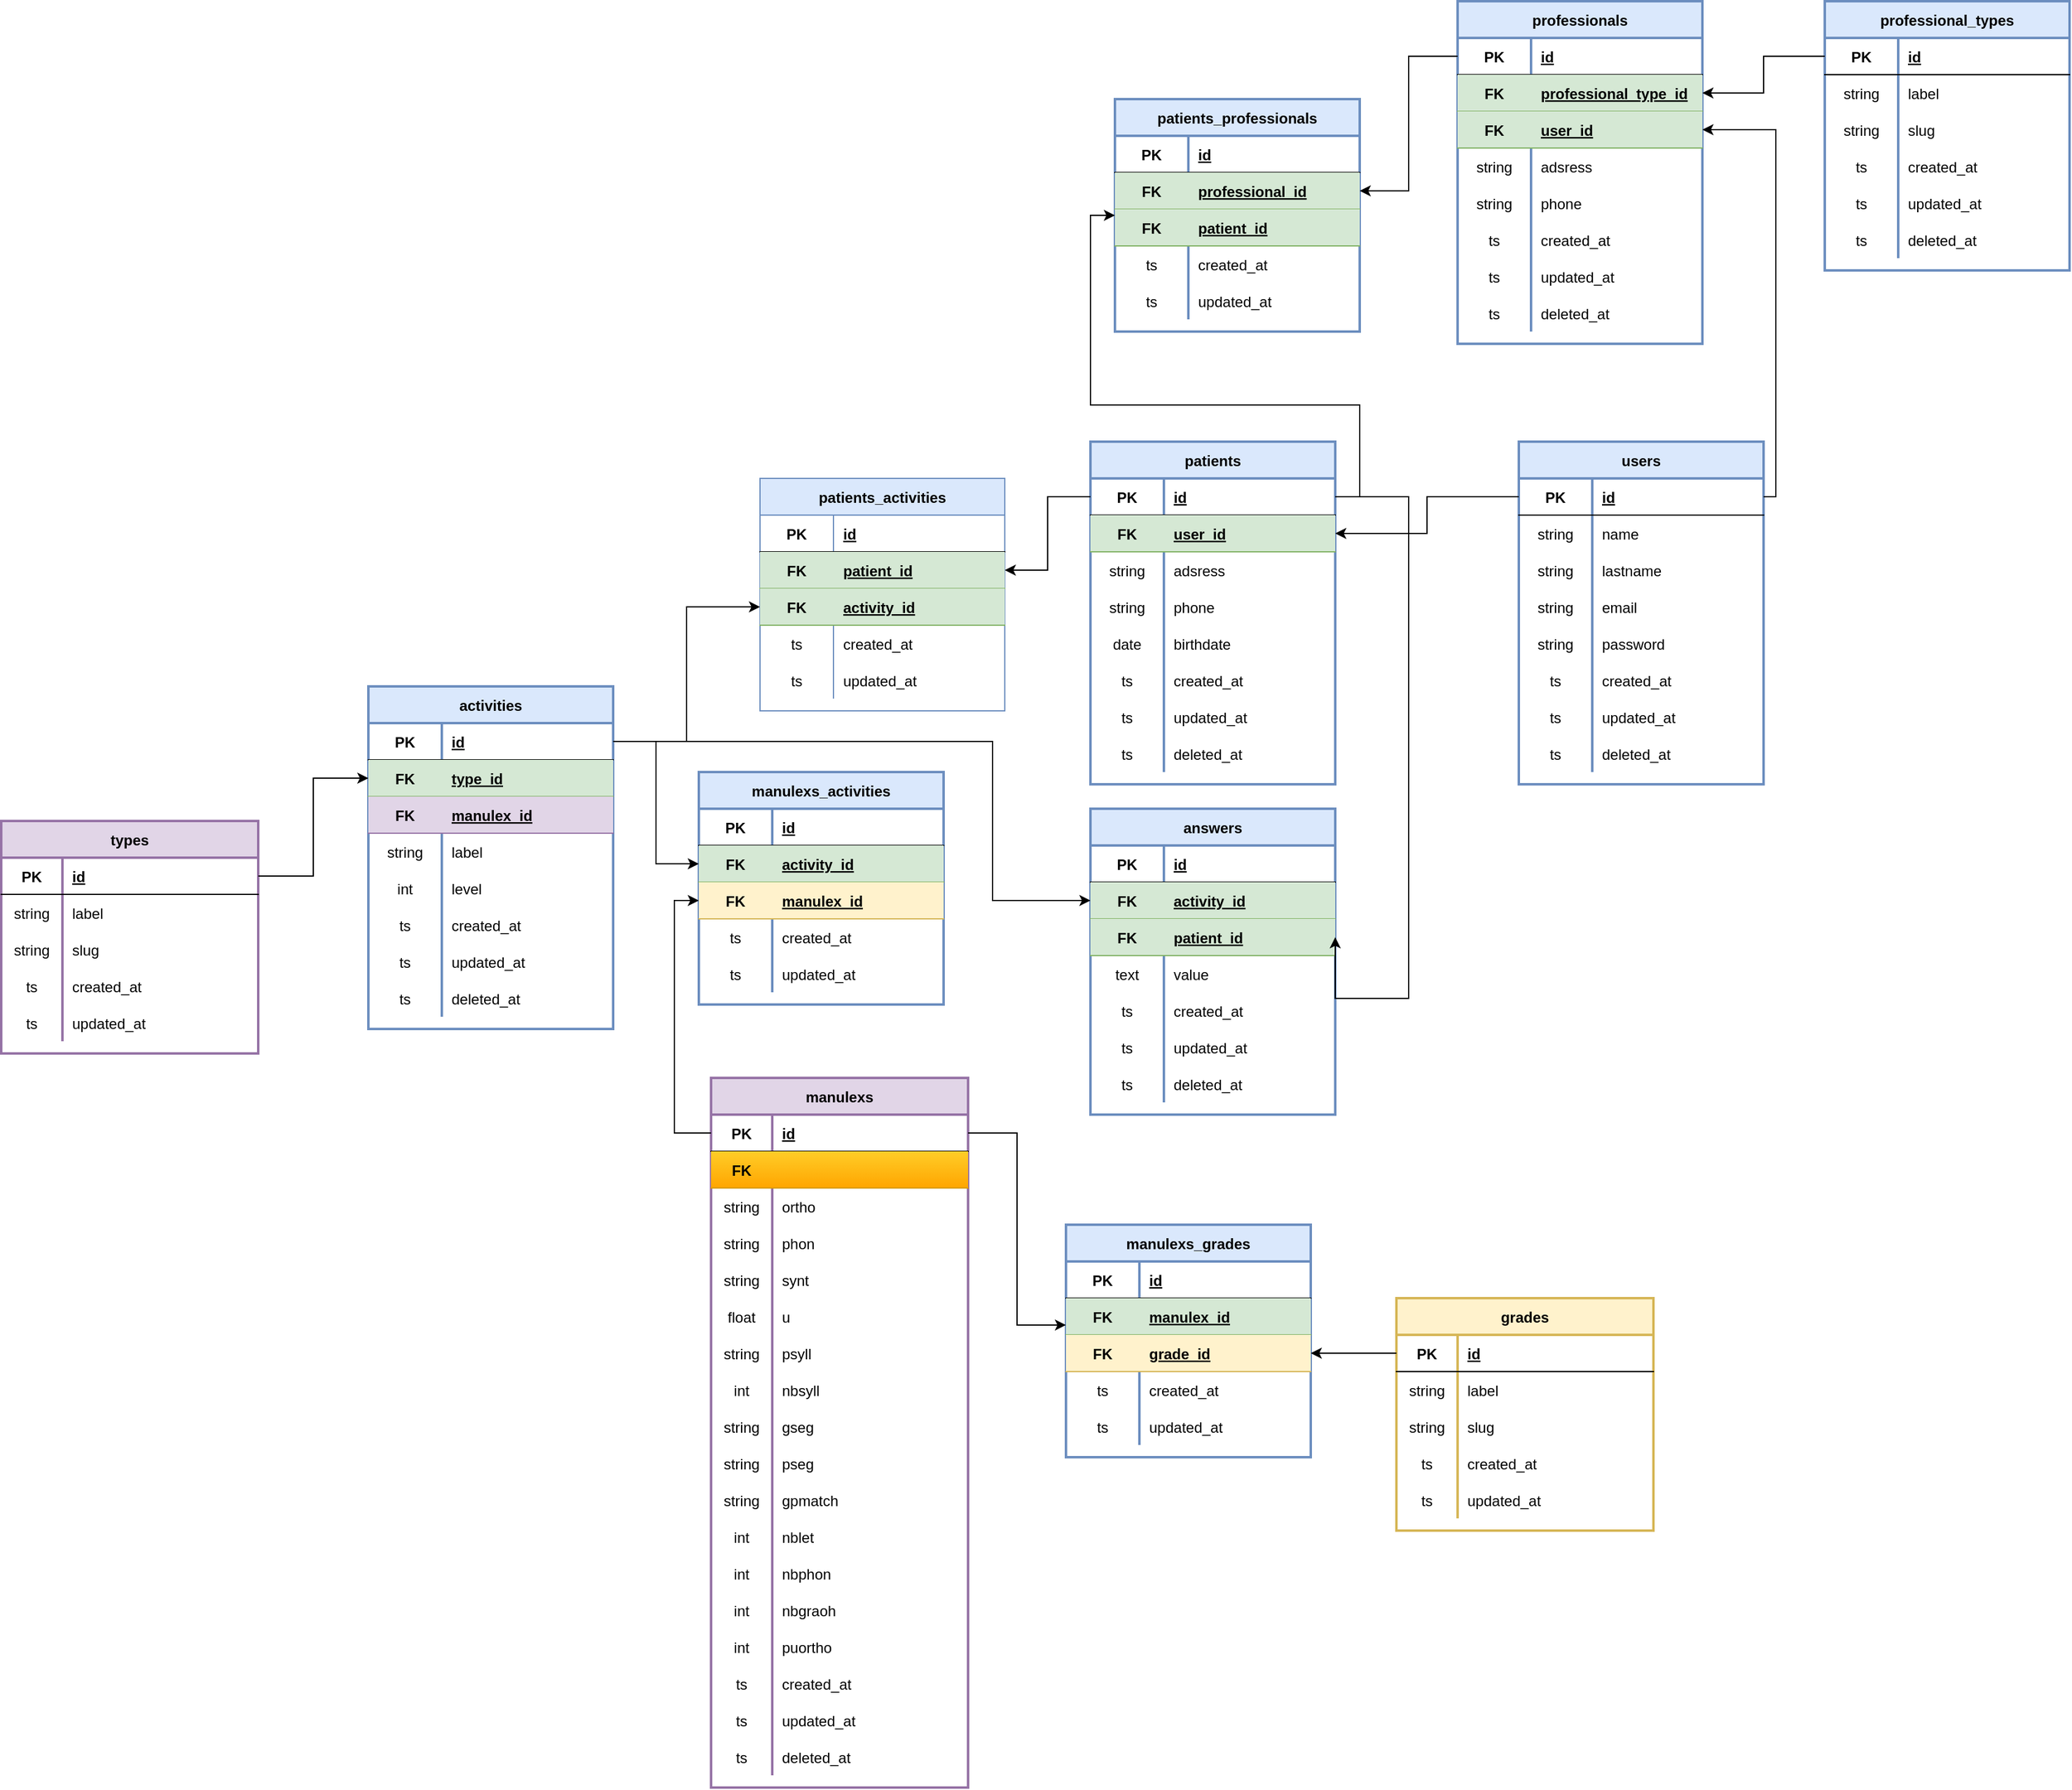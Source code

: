 <mxfile version="19.0.0" type="device"><diagram id="wL62WBHDFNxLLFZJQCPq" name="Page-1"><mxGraphModel dx="1298" dy="2463" grid="1" gridSize="10" guides="1" tooltips="1" connect="1" arrows="1" fold="1" page="1" pageScale="1" pageWidth="1169" pageHeight="1654" math="0" shadow="0"><root><mxCell id="0"/><mxCell id="1" parent="0"/><mxCell id="EMFQJ3Jm0xOn-z9hfl2h-20" value="users" style="shape=table;startSize=30;container=1;collapsible=1;childLayout=tableLayout;fixedRows=1;rowLines=0;fontStyle=1;align=center;resizeLast=1;fillColor=#dae8fc;strokeColor=#6c8ebf;swimlaneFillColor=none;strokeWidth=2;fontColor=default;" parent="1" vertex="1"><mxGeometry x="1370" y="10" width="200" height="280" as="geometry"/></mxCell><mxCell id="EMFQJ3Jm0xOn-z9hfl2h-21" value="" style="shape=partialRectangle;collapsible=0;dropTarget=0;pointerEvents=0;fillColor=none;top=0;left=0;bottom=1;right=0;points=[[0,0.5],[1,0.5]];portConstraint=eastwest;" parent="EMFQJ3Jm0xOn-z9hfl2h-20" vertex="1"><mxGeometry y="30" width="200" height="30" as="geometry"/></mxCell><mxCell id="EMFQJ3Jm0xOn-z9hfl2h-22" value="PK" style="shape=partialRectangle;connectable=0;fillColor=none;top=0;left=0;bottom=0;right=0;fontStyle=1;overflow=hidden;" parent="EMFQJ3Jm0xOn-z9hfl2h-21" vertex="1"><mxGeometry width="60" height="30" as="geometry"><mxRectangle width="60" height="30" as="alternateBounds"/></mxGeometry></mxCell><mxCell id="EMFQJ3Jm0xOn-z9hfl2h-23" value="id" style="shape=partialRectangle;connectable=0;fillColor=none;top=0;left=0;bottom=0;right=0;align=left;spacingLeft=6;fontStyle=5;overflow=hidden;" parent="EMFQJ3Jm0xOn-z9hfl2h-21" vertex="1"><mxGeometry x="60" width="140" height="30" as="geometry"><mxRectangle width="140" height="30" as="alternateBounds"/></mxGeometry></mxCell><mxCell id="dp4pP6HA538-PB5t_vus-1" value="" style="shape=partialRectangle;collapsible=0;dropTarget=0;pointerEvents=0;fillColor=none;top=0;left=0;bottom=0;right=0;points=[[0,0.5],[1,0.5]];portConstraint=eastwest;" parent="EMFQJ3Jm0xOn-z9hfl2h-20" vertex="1"><mxGeometry y="60" width="200" height="30" as="geometry"/></mxCell><mxCell id="dp4pP6HA538-PB5t_vus-2" value="string" style="shape=partialRectangle;connectable=0;fillColor=none;top=0;left=0;bottom=0;right=0;editable=1;overflow=hidden;" parent="dp4pP6HA538-PB5t_vus-1" vertex="1"><mxGeometry width="60" height="30" as="geometry"><mxRectangle width="60" height="30" as="alternateBounds"/></mxGeometry></mxCell><mxCell id="dp4pP6HA538-PB5t_vus-3" value="name" style="shape=partialRectangle;connectable=0;fillColor=none;top=0;left=0;bottom=0;right=0;align=left;spacingLeft=6;overflow=hidden;" parent="dp4pP6HA538-PB5t_vus-1" vertex="1"><mxGeometry x="60" width="140" height="30" as="geometry"><mxRectangle width="140" height="30" as="alternateBounds"/></mxGeometry></mxCell><mxCell id="EYz6-RHcNURMKkpaRcYa-65" value="" style="shape=partialRectangle;collapsible=0;dropTarget=0;pointerEvents=0;fillColor=none;top=0;left=0;bottom=0;right=0;points=[[0,0.5],[1,0.5]];portConstraint=eastwest;" vertex="1" parent="EMFQJ3Jm0xOn-z9hfl2h-20"><mxGeometry y="90" width="200" height="30" as="geometry"/></mxCell><mxCell id="EYz6-RHcNURMKkpaRcYa-66" value="string" style="shape=partialRectangle;connectable=0;fillColor=none;top=0;left=0;bottom=0;right=0;editable=1;overflow=hidden;" vertex="1" parent="EYz6-RHcNURMKkpaRcYa-65"><mxGeometry width="60" height="30" as="geometry"><mxRectangle width="60" height="30" as="alternateBounds"/></mxGeometry></mxCell><mxCell id="EYz6-RHcNURMKkpaRcYa-67" value="lastname" style="shape=partialRectangle;connectable=0;fillColor=none;top=0;left=0;bottom=0;right=0;align=left;spacingLeft=6;overflow=hidden;" vertex="1" parent="EYz6-RHcNURMKkpaRcYa-65"><mxGeometry x="60" width="140" height="30" as="geometry"><mxRectangle width="140" height="30" as="alternateBounds"/></mxGeometry></mxCell><mxCell id="EYz6-RHcNURMKkpaRcYa-62" value="" style="shape=partialRectangle;collapsible=0;dropTarget=0;pointerEvents=0;fillColor=none;top=0;left=0;bottom=0;right=0;points=[[0,0.5],[1,0.5]];portConstraint=eastwest;" vertex="1" parent="EMFQJ3Jm0xOn-z9hfl2h-20"><mxGeometry y="120" width="200" height="30" as="geometry"/></mxCell><mxCell id="EYz6-RHcNURMKkpaRcYa-63" value="string" style="shape=partialRectangle;connectable=0;fillColor=none;top=0;left=0;bottom=0;right=0;editable=1;overflow=hidden;" vertex="1" parent="EYz6-RHcNURMKkpaRcYa-62"><mxGeometry width="60" height="30" as="geometry"><mxRectangle width="60" height="30" as="alternateBounds"/></mxGeometry></mxCell><mxCell id="EYz6-RHcNURMKkpaRcYa-64" value="email" style="shape=partialRectangle;connectable=0;fillColor=none;top=0;left=0;bottom=0;right=0;align=left;spacingLeft=6;overflow=hidden;" vertex="1" parent="EYz6-RHcNURMKkpaRcYa-62"><mxGeometry x="60" width="140" height="30" as="geometry"><mxRectangle width="140" height="30" as="alternateBounds"/></mxGeometry></mxCell><mxCell id="dp4pP6HA538-PB5t_vus-128" value="" style="shape=partialRectangle;collapsible=0;dropTarget=0;pointerEvents=0;fillColor=none;top=0;left=0;bottom=0;right=0;points=[[0,0.5],[1,0.5]];portConstraint=eastwest;" parent="EMFQJ3Jm0xOn-z9hfl2h-20" vertex="1"><mxGeometry y="150" width="200" height="30" as="geometry"/></mxCell><mxCell id="dp4pP6HA538-PB5t_vus-129" value="string" style="shape=partialRectangle;connectable=0;fillColor=none;top=0;left=0;bottom=0;right=0;editable=1;overflow=hidden;" parent="dp4pP6HA538-PB5t_vus-128" vertex="1"><mxGeometry width="60" height="30" as="geometry"><mxRectangle width="60" height="30" as="alternateBounds"/></mxGeometry></mxCell><mxCell id="dp4pP6HA538-PB5t_vus-130" value="password" style="shape=partialRectangle;connectable=0;fillColor=none;top=0;left=0;bottom=0;right=0;align=left;spacingLeft=6;overflow=hidden;" parent="dp4pP6HA538-PB5t_vus-128" vertex="1"><mxGeometry x="60" width="140" height="30" as="geometry"><mxRectangle width="140" height="30" as="alternateBounds"/></mxGeometry></mxCell><mxCell id="EMFQJ3Jm0xOn-z9hfl2h-33" value="" style="shape=partialRectangle;collapsible=0;dropTarget=0;pointerEvents=0;fillColor=none;top=0;left=0;bottom=0;right=0;points=[[0,0.5],[1,0.5]];portConstraint=eastwest;" parent="EMFQJ3Jm0xOn-z9hfl2h-20" vertex="1"><mxGeometry y="180" width="200" height="30" as="geometry"/></mxCell><mxCell id="EMFQJ3Jm0xOn-z9hfl2h-34" value="ts" style="shape=partialRectangle;connectable=0;fillColor=none;top=0;left=0;bottom=0;right=0;editable=1;overflow=hidden;" parent="EMFQJ3Jm0xOn-z9hfl2h-33" vertex="1"><mxGeometry width="60" height="30" as="geometry"><mxRectangle width="60" height="30" as="alternateBounds"/></mxGeometry></mxCell><mxCell id="EMFQJ3Jm0xOn-z9hfl2h-35" value="created_at" style="shape=partialRectangle;connectable=0;fillColor=none;top=0;left=0;bottom=0;right=0;align=left;spacingLeft=6;overflow=hidden;" parent="EMFQJ3Jm0xOn-z9hfl2h-33" vertex="1"><mxGeometry x="60" width="140" height="30" as="geometry"><mxRectangle width="140" height="30" as="alternateBounds"/></mxGeometry></mxCell><mxCell id="EMFQJ3Jm0xOn-z9hfl2h-36" value="" style="shape=partialRectangle;collapsible=0;dropTarget=0;pointerEvents=0;fillColor=none;top=0;left=0;bottom=0;right=0;points=[[0,0.5],[1,0.5]];portConstraint=eastwest;" parent="EMFQJ3Jm0xOn-z9hfl2h-20" vertex="1"><mxGeometry y="210" width="200" height="30" as="geometry"/></mxCell><mxCell id="EMFQJ3Jm0xOn-z9hfl2h-37" value="ts" style="shape=partialRectangle;connectable=0;fillColor=none;top=0;left=0;bottom=0;right=0;editable=1;overflow=hidden;" parent="EMFQJ3Jm0xOn-z9hfl2h-36" vertex="1"><mxGeometry width="60" height="30" as="geometry"><mxRectangle width="60" height="30" as="alternateBounds"/></mxGeometry></mxCell><mxCell id="EMFQJ3Jm0xOn-z9hfl2h-38" value="updated_at" style="shape=partialRectangle;connectable=0;fillColor=none;top=0;left=0;bottom=0;right=0;align=left;spacingLeft=6;overflow=hidden;" parent="EMFQJ3Jm0xOn-z9hfl2h-36" vertex="1"><mxGeometry x="60" width="140" height="30" as="geometry"><mxRectangle width="140" height="30" as="alternateBounds"/></mxGeometry></mxCell><mxCell id="dp4pP6HA538-PB5t_vus-4" value="" style="shape=partialRectangle;collapsible=0;dropTarget=0;pointerEvents=0;fillColor=none;top=0;left=0;bottom=0;right=0;points=[[0,0.5],[1,0.5]];portConstraint=eastwest;" parent="EMFQJ3Jm0xOn-z9hfl2h-20" vertex="1"><mxGeometry y="240" width="200" height="30" as="geometry"/></mxCell><mxCell id="dp4pP6HA538-PB5t_vus-5" value="ts" style="shape=partialRectangle;connectable=0;fillColor=none;top=0;left=0;bottom=0;right=0;editable=1;overflow=hidden;" parent="dp4pP6HA538-PB5t_vus-4" vertex="1"><mxGeometry width="60" height="30" as="geometry"><mxRectangle width="60" height="30" as="alternateBounds"/></mxGeometry></mxCell><mxCell id="dp4pP6HA538-PB5t_vus-6" value="deleted_at" style="shape=partialRectangle;connectable=0;fillColor=none;top=0;left=0;bottom=0;right=0;align=left;spacingLeft=6;overflow=hidden;" parent="dp4pP6HA538-PB5t_vus-4" vertex="1"><mxGeometry x="60" width="140" height="30" as="geometry"><mxRectangle width="140" height="30" as="alternateBounds"/></mxGeometry></mxCell><mxCell id="dp4pP6HA538-PB5t_vus-8" value="manulexs" style="shape=table;startSize=30;container=1;collapsible=1;childLayout=tableLayout;fixedRows=1;rowLines=0;fontStyle=1;align=center;resizeLast=1;rounded=0;shadow=0;sketch=0;fillColor=#e1d5e7;strokeColor=#9673a6;fontColor=default;strokeWidth=2;" parent="1" vertex="1"><mxGeometry x="710" y="530" width="210" height="580" as="geometry"/></mxCell><mxCell id="dp4pP6HA538-PB5t_vus-9" value="" style="shape=partialRectangle;collapsible=0;dropTarget=0;pointerEvents=0;fillColor=none;top=0;left=0;bottom=1;right=0;points=[[0,0.5],[1,0.5]];portConstraint=eastwest;" parent="dp4pP6HA538-PB5t_vus-8" vertex="1"><mxGeometry y="30" width="210" height="30" as="geometry"/></mxCell><mxCell id="dp4pP6HA538-PB5t_vus-10" value="PK" style="shape=partialRectangle;connectable=0;fillColor=none;top=0;left=0;bottom=0;right=0;fontStyle=1;overflow=hidden;" parent="dp4pP6HA538-PB5t_vus-9" vertex="1"><mxGeometry width="50" height="30" as="geometry"><mxRectangle width="50" height="30" as="alternateBounds"/></mxGeometry></mxCell><mxCell id="dp4pP6HA538-PB5t_vus-11" value="id" style="shape=partialRectangle;connectable=0;fillColor=none;top=0;left=0;bottom=0;right=0;align=left;spacingLeft=6;fontStyle=5;overflow=hidden;" parent="dp4pP6HA538-PB5t_vus-9" vertex="1"><mxGeometry x="50" width="160" height="30" as="geometry"><mxRectangle width="160" height="30" as="alternateBounds"/></mxGeometry></mxCell><mxCell id="dp4pP6HA538-PB5t_vus-15" value="" style="shape=partialRectangle;collapsible=0;dropTarget=0;pointerEvents=0;fillColor=#ffcd28;top=0;left=0;bottom=1;right=0;points=[[0,0.5],[1,0.5]];portConstraint=eastwest;strokeColor=#d79b00;gradientColor=#ffa500;" parent="dp4pP6HA538-PB5t_vus-8" vertex="1"><mxGeometry y="60" width="210" height="30" as="geometry"/></mxCell><mxCell id="dp4pP6HA538-PB5t_vus-16" value="FK" style="shape=partialRectangle;connectable=0;fillColor=none;top=0;left=0;bottom=0;right=0;fontStyle=1;overflow=hidden;" parent="dp4pP6HA538-PB5t_vus-15" vertex="1"><mxGeometry width="50" height="30" as="geometry"><mxRectangle width="50" height="30" as="alternateBounds"/></mxGeometry></mxCell><mxCell id="dp4pP6HA538-PB5t_vus-17" value="" style="shape=partialRectangle;connectable=0;fillColor=none;top=0;left=0;bottom=0;right=0;align=left;spacingLeft=6;fontStyle=5;overflow=hidden;fontColor=default;" parent="dp4pP6HA538-PB5t_vus-15" vertex="1"><mxGeometry x="50" width="160" height="30" as="geometry"><mxRectangle width="160" height="30" as="alternateBounds"/></mxGeometry></mxCell><mxCell id="dp4pP6HA538-PB5t_vus-24" value="" style="shape=partialRectangle;collapsible=0;dropTarget=0;pointerEvents=0;fillColor=none;top=0;left=0;bottom=0;right=0;points=[[0,0.5],[1,0.5]];portConstraint=eastwest;" parent="dp4pP6HA538-PB5t_vus-8" vertex="1"><mxGeometry y="90" width="210" height="30" as="geometry"/></mxCell><mxCell id="dp4pP6HA538-PB5t_vus-25" value="string" style="shape=partialRectangle;connectable=0;fillColor=none;top=0;left=0;bottom=0;right=0;editable=1;overflow=hidden;" parent="dp4pP6HA538-PB5t_vus-24" vertex="1"><mxGeometry width="50" height="30" as="geometry"><mxRectangle width="50" height="30" as="alternateBounds"/></mxGeometry></mxCell><mxCell id="dp4pP6HA538-PB5t_vus-26" value="ortho" style="shape=partialRectangle;connectable=0;fillColor=none;top=0;left=0;bottom=0;right=0;align=left;spacingLeft=6;overflow=hidden;" parent="dp4pP6HA538-PB5t_vus-24" vertex="1"><mxGeometry x="50" width="160" height="30" as="geometry"><mxRectangle width="160" height="30" as="alternateBounds"/></mxGeometry></mxCell><mxCell id="dp4pP6HA538-PB5t_vus-81" value="" style="shape=partialRectangle;collapsible=0;dropTarget=0;pointerEvents=0;fillColor=none;top=0;left=0;bottom=0;right=0;points=[[0,0.5],[1,0.5]];portConstraint=eastwest;" parent="dp4pP6HA538-PB5t_vus-8" vertex="1"><mxGeometry y="120" width="210" height="30" as="geometry"/></mxCell><mxCell id="dp4pP6HA538-PB5t_vus-82" value="string" style="shape=partialRectangle;connectable=0;fillColor=none;top=0;left=0;bottom=0;right=0;editable=1;overflow=hidden;" parent="dp4pP6HA538-PB5t_vus-81" vertex="1"><mxGeometry width="50" height="30" as="geometry"><mxRectangle width="50" height="30" as="alternateBounds"/></mxGeometry></mxCell><mxCell id="dp4pP6HA538-PB5t_vus-83" value="phon" style="shape=partialRectangle;connectable=0;fillColor=none;top=0;left=0;bottom=0;right=0;align=left;spacingLeft=6;overflow=hidden;" parent="dp4pP6HA538-PB5t_vus-81" vertex="1"><mxGeometry x="50" width="160" height="30" as="geometry"><mxRectangle width="160" height="30" as="alternateBounds"/></mxGeometry></mxCell><mxCell id="EYz6-RHcNURMKkpaRcYa-17" value="" style="shape=partialRectangle;collapsible=0;dropTarget=0;pointerEvents=0;fillColor=none;top=0;left=0;bottom=0;right=0;points=[[0,0.5],[1,0.5]];portConstraint=eastwest;" vertex="1" parent="dp4pP6HA538-PB5t_vus-8"><mxGeometry y="150" width="210" height="30" as="geometry"/></mxCell><mxCell id="EYz6-RHcNURMKkpaRcYa-18" value="string" style="shape=partialRectangle;connectable=0;fillColor=none;top=0;left=0;bottom=0;right=0;editable=1;overflow=hidden;" vertex="1" parent="EYz6-RHcNURMKkpaRcYa-17"><mxGeometry width="50" height="30" as="geometry"><mxRectangle width="50" height="30" as="alternateBounds"/></mxGeometry></mxCell><mxCell id="EYz6-RHcNURMKkpaRcYa-19" value="synt" style="shape=partialRectangle;connectable=0;fillColor=none;top=0;left=0;bottom=0;right=0;align=left;spacingLeft=6;overflow=hidden;" vertex="1" parent="EYz6-RHcNURMKkpaRcYa-17"><mxGeometry x="50" width="160" height="30" as="geometry"><mxRectangle width="160" height="30" as="alternateBounds"/></mxGeometry></mxCell><mxCell id="dp4pP6HA538-PB5t_vus-88" value="" style="shape=partialRectangle;collapsible=0;dropTarget=0;pointerEvents=0;fillColor=none;top=0;left=0;bottom=0;right=0;points=[[0,0.5],[1,0.5]];portConstraint=eastwest;" parent="dp4pP6HA538-PB5t_vus-8" vertex="1"><mxGeometry y="180" width="210" height="30" as="geometry"/></mxCell><mxCell id="dp4pP6HA538-PB5t_vus-89" value="float" style="shape=partialRectangle;connectable=0;fillColor=none;top=0;left=0;bottom=0;right=0;editable=1;overflow=hidden;" parent="dp4pP6HA538-PB5t_vus-88" vertex="1"><mxGeometry width="50" height="30" as="geometry"><mxRectangle width="50" height="30" as="alternateBounds"/></mxGeometry></mxCell><mxCell id="dp4pP6HA538-PB5t_vus-90" value="u" style="shape=partialRectangle;connectable=0;fillColor=none;top=0;left=0;bottom=0;right=0;align=left;spacingLeft=6;overflow=hidden;" parent="dp4pP6HA538-PB5t_vus-88" vertex="1"><mxGeometry x="50" width="160" height="30" as="geometry"><mxRectangle width="160" height="30" as="alternateBounds"/></mxGeometry></mxCell><mxCell id="dp4pP6HA538-PB5t_vus-94" value="" style="shape=partialRectangle;collapsible=0;dropTarget=0;pointerEvents=0;fillColor=none;top=0;left=0;bottom=0;right=0;points=[[0,0.5],[1,0.5]];portConstraint=eastwest;" parent="dp4pP6HA538-PB5t_vus-8" vertex="1"><mxGeometry y="210" width="210" height="30" as="geometry"/></mxCell><mxCell id="dp4pP6HA538-PB5t_vus-95" value="string" style="shape=partialRectangle;connectable=0;fillColor=none;top=0;left=0;bottom=0;right=0;editable=1;overflow=hidden;" parent="dp4pP6HA538-PB5t_vus-94" vertex="1"><mxGeometry width="50" height="30" as="geometry"><mxRectangle width="50" height="30" as="alternateBounds"/></mxGeometry></mxCell><mxCell id="dp4pP6HA538-PB5t_vus-96" value="psyll" style="shape=partialRectangle;connectable=0;fillColor=none;top=0;left=0;bottom=0;right=0;align=left;spacingLeft=6;overflow=hidden;" parent="dp4pP6HA538-PB5t_vus-94" vertex="1"><mxGeometry x="50" width="160" height="30" as="geometry"><mxRectangle width="160" height="30" as="alternateBounds"/></mxGeometry></mxCell><mxCell id="EYz6-RHcNURMKkpaRcYa-20" value="" style="shape=partialRectangle;collapsible=0;dropTarget=0;pointerEvents=0;fillColor=none;top=0;left=0;bottom=0;right=0;points=[[0,0.5],[1,0.5]];portConstraint=eastwest;" vertex="1" parent="dp4pP6HA538-PB5t_vus-8"><mxGeometry y="240" width="210" height="30" as="geometry"/></mxCell><mxCell id="EYz6-RHcNURMKkpaRcYa-21" value="int" style="shape=partialRectangle;connectable=0;fillColor=none;top=0;left=0;bottom=0;right=0;editable=1;overflow=hidden;" vertex="1" parent="EYz6-RHcNURMKkpaRcYa-20"><mxGeometry width="50" height="30" as="geometry"><mxRectangle width="50" height="30" as="alternateBounds"/></mxGeometry></mxCell><mxCell id="EYz6-RHcNURMKkpaRcYa-22" value="nbsyll" style="shape=partialRectangle;connectable=0;fillColor=none;top=0;left=0;bottom=0;right=0;align=left;spacingLeft=6;overflow=hidden;" vertex="1" parent="EYz6-RHcNURMKkpaRcYa-20"><mxGeometry x="50" width="160" height="30" as="geometry"><mxRectangle width="160" height="30" as="alternateBounds"/></mxGeometry></mxCell><mxCell id="dp4pP6HA538-PB5t_vus-97" value="" style="shape=partialRectangle;collapsible=0;dropTarget=0;pointerEvents=0;fillColor=none;top=0;left=0;bottom=0;right=0;points=[[0,0.5],[1,0.5]];portConstraint=eastwest;" parent="dp4pP6HA538-PB5t_vus-8" vertex="1"><mxGeometry y="270" width="210" height="30" as="geometry"/></mxCell><mxCell id="dp4pP6HA538-PB5t_vus-98" value="string" style="shape=partialRectangle;connectable=0;fillColor=none;top=0;left=0;bottom=0;right=0;editable=1;overflow=hidden;" parent="dp4pP6HA538-PB5t_vus-97" vertex="1"><mxGeometry width="50" height="30" as="geometry"><mxRectangle width="50" height="30" as="alternateBounds"/></mxGeometry></mxCell><mxCell id="dp4pP6HA538-PB5t_vus-99" value="gseg" style="shape=partialRectangle;connectable=0;fillColor=none;top=0;left=0;bottom=0;right=0;align=left;spacingLeft=6;overflow=hidden;" parent="dp4pP6HA538-PB5t_vus-97" vertex="1"><mxGeometry x="50" width="160" height="30" as="geometry"><mxRectangle width="160" height="30" as="alternateBounds"/></mxGeometry></mxCell><mxCell id="dp4pP6HA538-PB5t_vus-100" value="" style="shape=partialRectangle;collapsible=0;dropTarget=0;pointerEvents=0;fillColor=none;top=0;left=0;bottom=0;right=0;points=[[0,0.5],[1,0.5]];portConstraint=eastwest;" parent="dp4pP6HA538-PB5t_vus-8" vertex="1"><mxGeometry y="300" width="210" height="30" as="geometry"/></mxCell><mxCell id="dp4pP6HA538-PB5t_vus-101" value="string" style="shape=partialRectangle;connectable=0;fillColor=none;top=0;left=0;bottom=0;right=0;editable=1;overflow=hidden;" parent="dp4pP6HA538-PB5t_vus-100" vertex="1"><mxGeometry width="50" height="30" as="geometry"><mxRectangle width="50" height="30" as="alternateBounds"/></mxGeometry></mxCell><mxCell id="dp4pP6HA538-PB5t_vus-102" value="pseg" style="shape=partialRectangle;connectable=0;fillColor=none;top=0;left=0;bottom=0;right=0;align=left;spacingLeft=6;overflow=hidden;" parent="dp4pP6HA538-PB5t_vus-100" vertex="1"><mxGeometry x="50" width="160" height="30" as="geometry"><mxRectangle width="160" height="30" as="alternateBounds"/></mxGeometry></mxCell><mxCell id="EYz6-RHcNURMKkpaRcYa-23" value="" style="shape=partialRectangle;collapsible=0;dropTarget=0;pointerEvents=0;fillColor=none;top=0;left=0;bottom=0;right=0;points=[[0,0.5],[1,0.5]];portConstraint=eastwest;" vertex="1" parent="dp4pP6HA538-PB5t_vus-8"><mxGeometry y="330" width="210" height="30" as="geometry"/></mxCell><mxCell id="EYz6-RHcNURMKkpaRcYa-24" value="string" style="shape=partialRectangle;connectable=0;fillColor=none;top=0;left=0;bottom=0;right=0;editable=1;overflow=hidden;" vertex="1" parent="EYz6-RHcNURMKkpaRcYa-23"><mxGeometry width="50" height="30" as="geometry"><mxRectangle width="50" height="30" as="alternateBounds"/></mxGeometry></mxCell><mxCell id="EYz6-RHcNURMKkpaRcYa-25" value="gpmatch" style="shape=partialRectangle;connectable=0;fillColor=none;top=0;left=0;bottom=0;right=0;align=left;spacingLeft=6;overflow=hidden;" vertex="1" parent="EYz6-RHcNURMKkpaRcYa-23"><mxGeometry x="50" width="160" height="30" as="geometry"><mxRectangle width="160" height="30" as="alternateBounds"/></mxGeometry></mxCell><mxCell id="dp4pP6HA538-PB5t_vus-103" value="" style="shape=partialRectangle;collapsible=0;dropTarget=0;pointerEvents=0;fillColor=none;top=0;left=0;bottom=0;right=0;points=[[0,0.5],[1,0.5]];portConstraint=eastwest;" parent="dp4pP6HA538-PB5t_vus-8" vertex="1"><mxGeometry y="360" width="210" height="30" as="geometry"/></mxCell><mxCell id="dp4pP6HA538-PB5t_vus-104" value="int" style="shape=partialRectangle;connectable=0;fillColor=none;top=0;left=0;bottom=0;right=0;editable=1;overflow=hidden;" parent="dp4pP6HA538-PB5t_vus-103" vertex="1"><mxGeometry width="50" height="30" as="geometry"><mxRectangle width="50" height="30" as="alternateBounds"/></mxGeometry></mxCell><mxCell id="dp4pP6HA538-PB5t_vus-105" value="nblet" style="shape=partialRectangle;connectable=0;fillColor=none;top=0;left=0;bottom=0;right=0;align=left;spacingLeft=6;overflow=hidden;" parent="dp4pP6HA538-PB5t_vus-103" vertex="1"><mxGeometry x="50" width="160" height="30" as="geometry"><mxRectangle width="160" height="30" as="alternateBounds"/></mxGeometry></mxCell><mxCell id="EYz6-RHcNURMKkpaRcYa-26" value="" style="shape=partialRectangle;collapsible=0;dropTarget=0;pointerEvents=0;fillColor=none;top=0;left=0;bottom=0;right=0;points=[[0,0.5],[1,0.5]];portConstraint=eastwest;" vertex="1" parent="dp4pP6HA538-PB5t_vus-8"><mxGeometry y="390" width="210" height="30" as="geometry"/></mxCell><mxCell id="EYz6-RHcNURMKkpaRcYa-27" value="int" style="shape=partialRectangle;connectable=0;fillColor=none;top=0;left=0;bottom=0;right=0;editable=1;overflow=hidden;" vertex="1" parent="EYz6-RHcNURMKkpaRcYa-26"><mxGeometry width="50" height="30" as="geometry"><mxRectangle width="50" height="30" as="alternateBounds"/></mxGeometry></mxCell><mxCell id="EYz6-RHcNURMKkpaRcYa-28" value="nbphon" style="shape=partialRectangle;connectable=0;fillColor=none;top=0;left=0;bottom=0;right=0;align=left;spacingLeft=6;overflow=hidden;" vertex="1" parent="EYz6-RHcNURMKkpaRcYa-26"><mxGeometry x="50" width="160" height="30" as="geometry"><mxRectangle width="160" height="30" as="alternateBounds"/></mxGeometry></mxCell><mxCell id="EYz6-RHcNURMKkpaRcYa-29" value="" style="shape=partialRectangle;collapsible=0;dropTarget=0;pointerEvents=0;fillColor=none;top=0;left=0;bottom=0;right=0;points=[[0,0.5],[1,0.5]];portConstraint=eastwest;" vertex="1" parent="dp4pP6HA538-PB5t_vus-8"><mxGeometry y="420" width="210" height="30" as="geometry"/></mxCell><mxCell id="EYz6-RHcNURMKkpaRcYa-30" value="int" style="shape=partialRectangle;connectable=0;fillColor=none;top=0;left=0;bottom=0;right=0;editable=1;overflow=hidden;" vertex="1" parent="EYz6-RHcNURMKkpaRcYa-29"><mxGeometry width="50" height="30" as="geometry"><mxRectangle width="50" height="30" as="alternateBounds"/></mxGeometry></mxCell><mxCell id="EYz6-RHcNURMKkpaRcYa-31" value="nbgraoh" style="shape=partialRectangle;connectable=0;fillColor=none;top=0;left=0;bottom=0;right=0;align=left;spacingLeft=6;overflow=hidden;" vertex="1" parent="EYz6-RHcNURMKkpaRcYa-29"><mxGeometry x="50" width="160" height="30" as="geometry"><mxRectangle width="160" height="30" as="alternateBounds"/></mxGeometry></mxCell><mxCell id="EYz6-RHcNURMKkpaRcYa-32" value="" style="shape=partialRectangle;collapsible=0;dropTarget=0;pointerEvents=0;fillColor=none;top=0;left=0;bottom=0;right=0;points=[[0,0.5],[1,0.5]];portConstraint=eastwest;" vertex="1" parent="dp4pP6HA538-PB5t_vus-8"><mxGeometry y="450" width="210" height="30" as="geometry"/></mxCell><mxCell id="EYz6-RHcNURMKkpaRcYa-33" value="int" style="shape=partialRectangle;connectable=0;fillColor=none;top=0;left=0;bottom=0;right=0;editable=1;overflow=hidden;" vertex="1" parent="EYz6-RHcNURMKkpaRcYa-32"><mxGeometry width="50" height="30" as="geometry"><mxRectangle width="50" height="30" as="alternateBounds"/></mxGeometry></mxCell><mxCell id="EYz6-RHcNURMKkpaRcYa-34" value="puortho" style="shape=partialRectangle;connectable=0;fillColor=none;top=0;left=0;bottom=0;right=0;align=left;spacingLeft=6;overflow=hidden;" vertex="1" parent="EYz6-RHcNURMKkpaRcYa-32"><mxGeometry x="50" width="160" height="30" as="geometry"><mxRectangle width="160" height="30" as="alternateBounds"/></mxGeometry></mxCell><mxCell id="dp4pP6HA538-PB5t_vus-30" value="" style="shape=partialRectangle;collapsible=0;dropTarget=0;pointerEvents=0;fillColor=none;top=0;left=0;bottom=0;right=0;points=[[0,0.5],[1,0.5]];portConstraint=eastwest;" parent="dp4pP6HA538-PB5t_vus-8" vertex="1"><mxGeometry y="480" width="210" height="30" as="geometry"/></mxCell><mxCell id="dp4pP6HA538-PB5t_vus-31" value="ts" style="shape=partialRectangle;connectable=0;fillColor=none;top=0;left=0;bottom=0;right=0;editable=1;overflow=hidden;" parent="dp4pP6HA538-PB5t_vus-30" vertex="1"><mxGeometry width="50" height="30" as="geometry"><mxRectangle width="50" height="30" as="alternateBounds"/></mxGeometry></mxCell><mxCell id="dp4pP6HA538-PB5t_vus-32" value="created_at" style="shape=partialRectangle;connectable=0;fillColor=none;top=0;left=0;bottom=0;right=0;align=left;spacingLeft=6;overflow=hidden;" parent="dp4pP6HA538-PB5t_vus-30" vertex="1"><mxGeometry x="50" width="160" height="30" as="geometry"><mxRectangle width="160" height="30" as="alternateBounds"/></mxGeometry></mxCell><mxCell id="dp4pP6HA538-PB5t_vus-33" value="" style="shape=partialRectangle;collapsible=0;dropTarget=0;pointerEvents=0;fillColor=none;top=0;left=0;bottom=0;right=0;points=[[0,0.5],[1,0.5]];portConstraint=eastwest;" parent="dp4pP6HA538-PB5t_vus-8" vertex="1"><mxGeometry y="510" width="210" height="30" as="geometry"/></mxCell><mxCell id="dp4pP6HA538-PB5t_vus-34" value="ts" style="shape=partialRectangle;connectable=0;fillColor=none;top=0;left=0;bottom=0;right=0;editable=1;overflow=hidden;" parent="dp4pP6HA538-PB5t_vus-33" vertex="1"><mxGeometry width="50" height="30" as="geometry"><mxRectangle width="50" height="30" as="alternateBounds"/></mxGeometry></mxCell><mxCell id="dp4pP6HA538-PB5t_vus-35" value="updated_at" style="shape=partialRectangle;connectable=0;fillColor=none;top=0;left=0;bottom=0;right=0;align=left;spacingLeft=6;overflow=hidden;" parent="dp4pP6HA538-PB5t_vus-33" vertex="1"><mxGeometry x="50" width="160" height="30" as="geometry"><mxRectangle width="160" height="30" as="alternateBounds"/></mxGeometry></mxCell><mxCell id="EYz6-RHcNURMKkpaRcYa-35" value="" style="shape=partialRectangle;collapsible=0;dropTarget=0;pointerEvents=0;fillColor=none;top=0;left=0;bottom=0;right=0;points=[[0,0.5],[1,0.5]];portConstraint=eastwest;" vertex="1" parent="dp4pP6HA538-PB5t_vus-8"><mxGeometry y="540" width="210" height="30" as="geometry"/></mxCell><mxCell id="EYz6-RHcNURMKkpaRcYa-36" value="ts" style="shape=partialRectangle;connectable=0;fillColor=none;top=0;left=0;bottom=0;right=0;editable=1;overflow=hidden;" vertex="1" parent="EYz6-RHcNURMKkpaRcYa-35"><mxGeometry width="50" height="30" as="geometry"><mxRectangle width="50" height="30" as="alternateBounds"/></mxGeometry></mxCell><mxCell id="EYz6-RHcNURMKkpaRcYa-37" value="deleted_at" style="shape=partialRectangle;connectable=0;fillColor=none;top=0;left=0;bottom=0;right=0;align=left;spacingLeft=6;overflow=hidden;" vertex="1" parent="EYz6-RHcNURMKkpaRcYa-35"><mxGeometry x="50" width="160" height="30" as="geometry"><mxRectangle width="160" height="30" as="alternateBounds"/></mxGeometry></mxCell><mxCell id="dp4pP6HA538-PB5t_vus-106" value="patients" style="shape=table;startSize=30;container=1;collapsible=1;childLayout=tableLayout;fixedRows=1;rowLines=0;fontStyle=1;align=center;resizeLast=1;fillColor=#dae8fc;strokeColor=#6c8ebf;swimlaneFillColor=none;strokeWidth=2;fontColor=default;" parent="1" vertex="1"><mxGeometry x="1020" y="10" width="200" height="280" as="geometry"/></mxCell><mxCell id="dp4pP6HA538-PB5t_vus-107" value="" style="shape=partialRectangle;collapsible=0;dropTarget=0;pointerEvents=0;fillColor=none;top=0;left=0;bottom=1;right=0;points=[[0,0.5],[1,0.5]];portConstraint=eastwest;" parent="dp4pP6HA538-PB5t_vus-106" vertex="1"><mxGeometry y="30" width="200" height="30" as="geometry"/></mxCell><mxCell id="dp4pP6HA538-PB5t_vus-108" value="PK" style="shape=partialRectangle;connectable=0;fillColor=none;top=0;left=0;bottom=0;right=0;fontStyle=1;overflow=hidden;" parent="dp4pP6HA538-PB5t_vus-107" vertex="1"><mxGeometry width="60" height="30" as="geometry"><mxRectangle width="60" height="30" as="alternateBounds"/></mxGeometry></mxCell><mxCell id="dp4pP6HA538-PB5t_vus-109" value="id" style="shape=partialRectangle;connectable=0;fillColor=none;top=0;left=0;bottom=0;right=0;align=left;spacingLeft=6;fontStyle=5;overflow=hidden;" parent="dp4pP6HA538-PB5t_vus-107" vertex="1"><mxGeometry x="60" width="140" height="30" as="geometry"><mxRectangle width="140" height="30" as="alternateBounds"/></mxGeometry></mxCell><mxCell id="dp4pP6HA538-PB5t_vus-110" value="" style="shape=partialRectangle;collapsible=0;dropTarget=0;pointerEvents=0;fillColor=#d5e8d4;top=0;left=0;bottom=1;right=0;points=[[0,0.5],[1,0.5]];portConstraint=eastwest;strokeColor=#82b366;" parent="dp4pP6HA538-PB5t_vus-106" vertex="1"><mxGeometry y="60" width="200" height="30" as="geometry"/></mxCell><mxCell id="dp4pP6HA538-PB5t_vus-111" value="FK" style="shape=partialRectangle;connectable=0;fillColor=none;top=0;left=0;bottom=0;right=0;fontStyle=1;overflow=hidden;" parent="dp4pP6HA538-PB5t_vus-110" vertex="1"><mxGeometry width="60" height="30" as="geometry"><mxRectangle width="60" height="30" as="alternateBounds"/></mxGeometry></mxCell><mxCell id="dp4pP6HA538-PB5t_vus-112" value="user_id" style="shape=partialRectangle;connectable=0;fillColor=none;top=0;left=0;bottom=0;right=0;align=left;spacingLeft=6;fontStyle=5;overflow=hidden;fontColor=default;" parent="dp4pP6HA538-PB5t_vus-110" vertex="1"><mxGeometry x="60" width="140" height="30" as="geometry"><mxRectangle width="140" height="30" as="alternateBounds"/></mxGeometry></mxCell><mxCell id="dp4pP6HA538-PB5t_vus-119" value="" style="shape=partialRectangle;collapsible=0;dropTarget=0;pointerEvents=0;fillColor=none;top=0;left=0;bottom=0;right=0;points=[[0,0.5],[1,0.5]];portConstraint=eastwest;" parent="dp4pP6HA538-PB5t_vus-106" vertex="1"><mxGeometry y="90" width="200" height="30" as="geometry"/></mxCell><mxCell id="dp4pP6HA538-PB5t_vus-120" value="string" style="shape=partialRectangle;connectable=0;fillColor=none;top=0;left=0;bottom=0;right=0;editable=1;overflow=hidden;" parent="dp4pP6HA538-PB5t_vus-119" vertex="1"><mxGeometry width="60" height="30" as="geometry"><mxRectangle width="60" height="30" as="alternateBounds"/></mxGeometry></mxCell><mxCell id="dp4pP6HA538-PB5t_vus-121" value="adsress" style="shape=partialRectangle;connectable=0;fillColor=none;top=0;left=0;bottom=0;right=0;align=left;spacingLeft=6;overflow=hidden;" parent="dp4pP6HA538-PB5t_vus-119" vertex="1"><mxGeometry x="60" width="140" height="30" as="geometry"><mxRectangle width="140" height="30" as="alternateBounds"/></mxGeometry></mxCell><mxCell id="EYz6-RHcNURMKkpaRcYa-71" value="" style="shape=partialRectangle;collapsible=0;dropTarget=0;pointerEvents=0;fillColor=none;top=0;left=0;bottom=0;right=0;points=[[0,0.5],[1,0.5]];portConstraint=eastwest;" vertex="1" parent="dp4pP6HA538-PB5t_vus-106"><mxGeometry y="120" width="200" height="30" as="geometry"/></mxCell><mxCell id="EYz6-RHcNURMKkpaRcYa-72" value="string" style="shape=partialRectangle;connectable=0;fillColor=none;top=0;left=0;bottom=0;right=0;editable=1;overflow=hidden;" vertex="1" parent="EYz6-RHcNURMKkpaRcYa-71"><mxGeometry width="60" height="30" as="geometry"><mxRectangle width="60" height="30" as="alternateBounds"/></mxGeometry></mxCell><mxCell id="EYz6-RHcNURMKkpaRcYa-73" value="phone" style="shape=partialRectangle;connectable=0;fillColor=none;top=0;left=0;bottom=0;right=0;align=left;spacingLeft=6;overflow=hidden;" vertex="1" parent="EYz6-RHcNURMKkpaRcYa-71"><mxGeometry x="60" width="140" height="30" as="geometry"><mxRectangle width="140" height="30" as="alternateBounds"/></mxGeometry></mxCell><mxCell id="EYz6-RHcNURMKkpaRcYa-74" value="" style="shape=partialRectangle;collapsible=0;dropTarget=0;pointerEvents=0;fillColor=none;top=0;left=0;bottom=0;right=0;points=[[0,0.5],[1,0.5]];portConstraint=eastwest;" vertex="1" parent="dp4pP6HA538-PB5t_vus-106"><mxGeometry y="150" width="200" height="30" as="geometry"/></mxCell><mxCell id="EYz6-RHcNURMKkpaRcYa-75" value="date" style="shape=partialRectangle;connectable=0;fillColor=none;top=0;left=0;bottom=0;right=0;editable=1;overflow=hidden;" vertex="1" parent="EYz6-RHcNURMKkpaRcYa-74"><mxGeometry width="60" height="30" as="geometry"><mxRectangle width="60" height="30" as="alternateBounds"/></mxGeometry></mxCell><mxCell id="EYz6-RHcNURMKkpaRcYa-76" value="birthdate" style="shape=partialRectangle;connectable=0;fillColor=none;top=0;left=0;bottom=0;right=0;align=left;spacingLeft=6;overflow=hidden;" vertex="1" parent="EYz6-RHcNURMKkpaRcYa-74"><mxGeometry x="60" width="140" height="30" as="geometry"><mxRectangle width="140" height="30" as="alternateBounds"/></mxGeometry></mxCell><mxCell id="EYz6-RHcNURMKkpaRcYa-68" value="" style="shape=partialRectangle;collapsible=0;dropTarget=0;pointerEvents=0;fillColor=none;top=0;left=0;bottom=0;right=0;points=[[0,0.5],[1,0.5]];portConstraint=eastwest;" vertex="1" parent="dp4pP6HA538-PB5t_vus-106"><mxGeometry y="180" width="200" height="30" as="geometry"/></mxCell><mxCell id="EYz6-RHcNURMKkpaRcYa-69" value="ts" style="shape=partialRectangle;connectable=0;fillColor=none;top=0;left=0;bottom=0;right=0;editable=1;overflow=hidden;" vertex="1" parent="EYz6-RHcNURMKkpaRcYa-68"><mxGeometry width="60" height="30" as="geometry"><mxRectangle width="60" height="30" as="alternateBounds"/></mxGeometry></mxCell><mxCell id="EYz6-RHcNURMKkpaRcYa-70" value="created_at" style="shape=partialRectangle;connectable=0;fillColor=none;top=0;left=0;bottom=0;right=0;align=left;spacingLeft=6;overflow=hidden;" vertex="1" parent="EYz6-RHcNURMKkpaRcYa-68"><mxGeometry x="60" width="140" height="30" as="geometry"><mxRectangle width="140" height="30" as="alternateBounds"/></mxGeometry></mxCell><mxCell id="dp4pP6HA538-PB5t_vus-122" value="" style="shape=partialRectangle;collapsible=0;dropTarget=0;pointerEvents=0;fillColor=none;top=0;left=0;bottom=0;right=0;points=[[0,0.5],[1,0.5]];portConstraint=eastwest;" parent="dp4pP6HA538-PB5t_vus-106" vertex="1"><mxGeometry y="210" width="200" height="30" as="geometry"/></mxCell><mxCell id="dp4pP6HA538-PB5t_vus-123" value="ts" style="shape=partialRectangle;connectable=0;fillColor=none;top=0;left=0;bottom=0;right=0;editable=1;overflow=hidden;" parent="dp4pP6HA538-PB5t_vus-122" vertex="1"><mxGeometry width="60" height="30" as="geometry"><mxRectangle width="60" height="30" as="alternateBounds"/></mxGeometry></mxCell><mxCell id="dp4pP6HA538-PB5t_vus-124" value="updated_at" style="shape=partialRectangle;connectable=0;fillColor=none;top=0;left=0;bottom=0;right=0;align=left;spacingLeft=6;overflow=hidden;" parent="dp4pP6HA538-PB5t_vus-122" vertex="1"><mxGeometry x="60" width="140" height="30" as="geometry"><mxRectangle width="140" height="30" as="alternateBounds"/></mxGeometry></mxCell><mxCell id="dp4pP6HA538-PB5t_vus-125" value="" style="shape=partialRectangle;collapsible=0;dropTarget=0;pointerEvents=0;fillColor=none;top=0;left=0;bottom=0;right=0;points=[[0,0.5],[1,0.5]];portConstraint=eastwest;" parent="dp4pP6HA538-PB5t_vus-106" vertex="1"><mxGeometry y="240" width="200" height="30" as="geometry"/></mxCell><mxCell id="dp4pP6HA538-PB5t_vus-126" value="ts" style="shape=partialRectangle;connectable=0;fillColor=none;top=0;left=0;bottom=0;right=0;editable=1;overflow=hidden;" parent="dp4pP6HA538-PB5t_vus-125" vertex="1"><mxGeometry width="60" height="30" as="geometry"><mxRectangle width="60" height="30" as="alternateBounds"/></mxGeometry></mxCell><mxCell id="dp4pP6HA538-PB5t_vus-127" value="deleted_at" style="shape=partialRectangle;connectable=0;fillColor=none;top=0;left=0;bottom=0;right=0;align=left;spacingLeft=6;overflow=hidden;" parent="dp4pP6HA538-PB5t_vus-125" vertex="1"><mxGeometry x="60" width="140" height="30" as="geometry"><mxRectangle width="140" height="30" as="alternateBounds"/></mxGeometry></mxCell><mxCell id="dp4pP6HA538-PB5t_vus-134" value="activities" style="shape=table;startSize=30;container=1;collapsible=1;childLayout=tableLayout;fixedRows=1;rowLines=0;fontStyle=1;align=center;resizeLast=1;fillColor=#dae8fc;strokeColor=#6c8ebf;swimlaneFillColor=none;strokeWidth=2;fontColor=default;" parent="1" vertex="1"><mxGeometry x="430" y="210" width="200" height="280" as="geometry"/></mxCell><mxCell id="dp4pP6HA538-PB5t_vus-135" value="" style="shape=partialRectangle;collapsible=0;dropTarget=0;pointerEvents=0;fillColor=none;top=0;left=0;bottom=1;right=0;points=[[0,0.5],[1,0.5]];portConstraint=eastwest;" parent="dp4pP6HA538-PB5t_vus-134" vertex="1"><mxGeometry y="30" width="200" height="30" as="geometry"/></mxCell><mxCell id="dp4pP6HA538-PB5t_vus-136" value="PK" style="shape=partialRectangle;connectable=0;fillColor=none;top=0;left=0;bottom=0;right=0;fontStyle=1;overflow=hidden;" parent="dp4pP6HA538-PB5t_vus-135" vertex="1"><mxGeometry width="60" height="30" as="geometry"><mxRectangle width="60" height="30" as="alternateBounds"/></mxGeometry></mxCell><mxCell id="dp4pP6HA538-PB5t_vus-137" value="id" style="shape=partialRectangle;connectable=0;fillColor=none;top=0;left=0;bottom=0;right=0;align=left;spacingLeft=6;fontStyle=5;overflow=hidden;" parent="dp4pP6HA538-PB5t_vus-135" vertex="1"><mxGeometry x="60" width="140" height="30" as="geometry"><mxRectangle width="140" height="30" as="alternateBounds"/></mxGeometry></mxCell><mxCell id="dp4pP6HA538-PB5t_vus-190" value="" style="shape=partialRectangle;collapsible=0;dropTarget=0;pointerEvents=0;fillColor=#d5e8d4;top=0;left=0;bottom=1;right=0;points=[[0,0.5],[1,0.5]];portConstraint=eastwest;strokeColor=#82b366;" parent="dp4pP6HA538-PB5t_vus-134" vertex="1"><mxGeometry y="60" width="200" height="30" as="geometry"/></mxCell><mxCell id="dp4pP6HA538-PB5t_vus-191" value="FK" style="shape=partialRectangle;connectable=0;fillColor=none;top=0;left=0;bottom=0;right=0;fontStyle=1;overflow=hidden;" parent="dp4pP6HA538-PB5t_vus-190" vertex="1"><mxGeometry width="60" height="30" as="geometry"><mxRectangle width="60" height="30" as="alternateBounds"/></mxGeometry></mxCell><mxCell id="dp4pP6HA538-PB5t_vus-192" value="type_id" style="shape=partialRectangle;connectable=0;fillColor=none;top=0;left=0;bottom=0;right=0;align=left;spacingLeft=6;fontStyle=5;overflow=hidden;fontColor=default;" parent="dp4pP6HA538-PB5t_vus-190" vertex="1"><mxGeometry x="60" width="140" height="30" as="geometry"><mxRectangle width="140" height="30" as="alternateBounds"/></mxGeometry></mxCell><mxCell id="dp4pP6HA538-PB5t_vus-210" value="" style="shape=partialRectangle;collapsible=0;dropTarget=0;pointerEvents=0;fillColor=#e1d5e7;top=0;left=0;bottom=1;right=0;points=[[0,0.5],[1,0.5]];portConstraint=eastwest;strokeColor=#9673a6;" parent="dp4pP6HA538-PB5t_vus-134" vertex="1"><mxGeometry y="90" width="200" height="30" as="geometry"/></mxCell><mxCell id="dp4pP6HA538-PB5t_vus-211" value="FK" style="shape=partialRectangle;connectable=0;fillColor=none;top=0;left=0;bottom=0;right=0;fontStyle=1;overflow=hidden;" parent="dp4pP6HA538-PB5t_vus-210" vertex="1"><mxGeometry width="60" height="30" as="geometry"><mxRectangle width="60" height="30" as="alternateBounds"/></mxGeometry></mxCell><mxCell id="dp4pP6HA538-PB5t_vus-212" value="manulex_id" style="shape=partialRectangle;connectable=0;fillColor=none;top=0;left=0;bottom=0;right=0;align=left;spacingLeft=6;fontStyle=5;overflow=hidden;fontColor=default;" parent="dp4pP6HA538-PB5t_vus-210" vertex="1"><mxGeometry x="60" width="140" height="30" as="geometry"><mxRectangle width="140" height="30" as="alternateBounds"/></mxGeometry></mxCell><mxCell id="dp4pP6HA538-PB5t_vus-141" value="" style="shape=partialRectangle;collapsible=0;dropTarget=0;pointerEvents=0;fillColor=none;top=0;left=0;bottom=0;right=0;points=[[0,0.5],[1,0.5]];portConstraint=eastwest;" parent="dp4pP6HA538-PB5t_vus-134" vertex="1"><mxGeometry y="120" width="200" height="30" as="geometry"/></mxCell><mxCell id="dp4pP6HA538-PB5t_vus-142" value="string" style="shape=partialRectangle;connectable=0;fillColor=none;top=0;left=0;bottom=0;right=0;editable=1;overflow=hidden;" parent="dp4pP6HA538-PB5t_vus-141" vertex="1"><mxGeometry width="60" height="30" as="geometry"><mxRectangle width="60" height="30" as="alternateBounds"/></mxGeometry></mxCell><mxCell id="dp4pP6HA538-PB5t_vus-143" value="label" style="shape=partialRectangle;connectable=0;fillColor=none;top=0;left=0;bottom=0;right=0;align=left;spacingLeft=6;overflow=hidden;" parent="dp4pP6HA538-PB5t_vus-141" vertex="1"><mxGeometry x="60" width="140" height="30" as="geometry"><mxRectangle width="140" height="30" as="alternateBounds"/></mxGeometry></mxCell><mxCell id="dp4pP6HA538-PB5t_vus-144" value="" style="shape=partialRectangle;collapsible=0;dropTarget=0;pointerEvents=0;fillColor=none;top=0;left=0;bottom=0;right=0;points=[[0,0.5],[1,0.5]];portConstraint=eastwest;" parent="dp4pP6HA538-PB5t_vus-134" vertex="1"><mxGeometry y="150" width="200" height="30" as="geometry"/></mxCell><mxCell id="dp4pP6HA538-PB5t_vus-145" value="int" style="shape=partialRectangle;connectable=0;fillColor=none;top=0;left=0;bottom=0;right=0;editable=1;overflow=hidden;" parent="dp4pP6HA538-PB5t_vus-144" vertex="1"><mxGeometry width="60" height="30" as="geometry"><mxRectangle width="60" height="30" as="alternateBounds"/></mxGeometry></mxCell><mxCell id="dp4pP6HA538-PB5t_vus-146" value="level" style="shape=partialRectangle;connectable=0;fillColor=none;top=0;left=0;bottom=0;right=0;align=left;spacingLeft=6;overflow=hidden;" parent="dp4pP6HA538-PB5t_vus-144" vertex="1"><mxGeometry x="60" width="140" height="30" as="geometry"><mxRectangle width="140" height="30" as="alternateBounds"/></mxGeometry></mxCell><mxCell id="dp4pP6HA538-PB5t_vus-150" value="" style="shape=partialRectangle;collapsible=0;dropTarget=0;pointerEvents=0;fillColor=none;top=0;left=0;bottom=0;right=0;points=[[0,0.5],[1,0.5]];portConstraint=eastwest;" parent="dp4pP6HA538-PB5t_vus-134" vertex="1"><mxGeometry y="180" width="200" height="30" as="geometry"/></mxCell><mxCell id="dp4pP6HA538-PB5t_vus-151" value="ts" style="shape=partialRectangle;connectable=0;fillColor=none;top=0;left=0;bottom=0;right=0;editable=1;overflow=hidden;" parent="dp4pP6HA538-PB5t_vus-150" vertex="1"><mxGeometry width="60" height="30" as="geometry"><mxRectangle width="60" height="30" as="alternateBounds"/></mxGeometry></mxCell><mxCell id="dp4pP6HA538-PB5t_vus-152" value="created_at" style="shape=partialRectangle;connectable=0;fillColor=none;top=0;left=0;bottom=0;right=0;align=left;spacingLeft=6;overflow=hidden;" parent="dp4pP6HA538-PB5t_vus-150" vertex="1"><mxGeometry x="60" width="140" height="30" as="geometry"><mxRectangle width="140" height="30" as="alternateBounds"/></mxGeometry></mxCell><mxCell id="dp4pP6HA538-PB5t_vus-153" value="" style="shape=partialRectangle;collapsible=0;dropTarget=0;pointerEvents=0;fillColor=none;top=0;left=0;bottom=0;right=0;points=[[0,0.5],[1,0.5]];portConstraint=eastwest;" parent="dp4pP6HA538-PB5t_vus-134" vertex="1"><mxGeometry y="210" width="200" height="30" as="geometry"/></mxCell><mxCell id="dp4pP6HA538-PB5t_vus-154" value="ts" style="shape=partialRectangle;connectable=0;fillColor=none;top=0;left=0;bottom=0;right=0;editable=1;overflow=hidden;" parent="dp4pP6HA538-PB5t_vus-153" vertex="1"><mxGeometry width="60" height="30" as="geometry"><mxRectangle width="60" height="30" as="alternateBounds"/></mxGeometry></mxCell><mxCell id="dp4pP6HA538-PB5t_vus-155" value="updated_at" style="shape=partialRectangle;connectable=0;fillColor=none;top=0;left=0;bottom=0;right=0;align=left;spacingLeft=6;overflow=hidden;" parent="dp4pP6HA538-PB5t_vus-153" vertex="1"><mxGeometry x="60" width="140" height="30" as="geometry"><mxRectangle width="140" height="30" as="alternateBounds"/></mxGeometry></mxCell><mxCell id="dp4pP6HA538-PB5t_vus-156" value="" style="shape=partialRectangle;collapsible=0;dropTarget=0;pointerEvents=0;fillColor=none;top=0;left=0;bottom=0;right=0;points=[[0,0.5],[1,0.5]];portConstraint=eastwest;" parent="dp4pP6HA538-PB5t_vus-134" vertex="1"><mxGeometry y="240" width="200" height="30" as="geometry"/></mxCell><mxCell id="dp4pP6HA538-PB5t_vus-157" value="ts" style="shape=partialRectangle;connectable=0;fillColor=none;top=0;left=0;bottom=0;right=0;editable=1;overflow=hidden;" parent="dp4pP6HA538-PB5t_vus-156" vertex="1"><mxGeometry width="60" height="30" as="geometry"><mxRectangle width="60" height="30" as="alternateBounds"/></mxGeometry></mxCell><mxCell id="dp4pP6HA538-PB5t_vus-158" value="deleted_at" style="shape=partialRectangle;connectable=0;fillColor=none;top=0;left=0;bottom=0;right=0;align=left;spacingLeft=6;overflow=hidden;" parent="dp4pP6HA538-PB5t_vus-156" vertex="1"><mxGeometry x="60" width="140" height="30" as="geometry"><mxRectangle width="140" height="30" as="alternateBounds"/></mxGeometry></mxCell><mxCell id="dp4pP6HA538-PB5t_vus-159" value="patients_activities" style="shape=table;startSize=30;container=1;collapsible=1;childLayout=tableLayout;fixedRows=1;rowLines=0;fontStyle=1;align=center;resizeLast=1;fillColor=#dae8fc;strokeColor=#6c8ebf;swimlaneFillColor=none;strokeWidth=1;fontColor=default;" parent="1" vertex="1"><mxGeometry x="750" y="40" width="200" height="190" as="geometry"/></mxCell><mxCell id="dp4pP6HA538-PB5t_vus-160" value="" style="shape=partialRectangle;collapsible=0;dropTarget=0;pointerEvents=0;fillColor=none;top=0;left=0;bottom=1;right=0;points=[[0,0.5],[1,0.5]];portConstraint=eastwest;" parent="dp4pP6HA538-PB5t_vus-159" vertex="1"><mxGeometry y="30" width="200" height="30" as="geometry"/></mxCell><mxCell id="dp4pP6HA538-PB5t_vus-161" value="PK" style="shape=partialRectangle;connectable=0;fillColor=none;top=0;left=0;bottom=0;right=0;fontStyle=1;overflow=hidden;" parent="dp4pP6HA538-PB5t_vus-160" vertex="1"><mxGeometry width="60" height="30" as="geometry"><mxRectangle width="60" height="30" as="alternateBounds"/></mxGeometry></mxCell><mxCell id="dp4pP6HA538-PB5t_vus-162" value="id" style="shape=partialRectangle;connectable=0;fillColor=none;top=0;left=0;bottom=0;right=0;align=left;spacingLeft=6;fontStyle=5;overflow=hidden;" parent="dp4pP6HA538-PB5t_vus-160" vertex="1"><mxGeometry x="60" width="140" height="30" as="geometry"><mxRectangle width="140" height="30" as="alternateBounds"/></mxGeometry></mxCell><mxCell id="dp4pP6HA538-PB5t_vus-163" value="" style="shape=partialRectangle;collapsible=0;dropTarget=0;pointerEvents=0;fillColor=#d5e8d4;top=0;left=0;bottom=1;right=0;points=[[0,0.5],[1,0.5]];portConstraint=eastwest;strokeColor=#82b366;" parent="dp4pP6HA538-PB5t_vus-159" vertex="1"><mxGeometry y="60" width="200" height="30" as="geometry"/></mxCell><mxCell id="dp4pP6HA538-PB5t_vus-164" value="FK" style="shape=partialRectangle;connectable=0;fillColor=none;top=0;left=0;bottom=0;right=0;fontStyle=1;overflow=hidden;" parent="dp4pP6HA538-PB5t_vus-163" vertex="1"><mxGeometry width="60" height="30" as="geometry"><mxRectangle width="60" height="30" as="alternateBounds"/></mxGeometry></mxCell><mxCell id="dp4pP6HA538-PB5t_vus-165" value="patient_id" style="shape=partialRectangle;connectable=0;fillColor=none;top=0;left=0;bottom=0;right=0;align=left;spacingLeft=6;fontStyle=5;overflow=hidden;fontColor=default;" parent="dp4pP6HA538-PB5t_vus-163" vertex="1"><mxGeometry x="60" width="140" height="30" as="geometry"><mxRectangle width="140" height="30" as="alternateBounds"/></mxGeometry></mxCell><mxCell id="dp4pP6HA538-PB5t_vus-184" value="" style="shape=partialRectangle;collapsible=0;dropTarget=0;pointerEvents=0;fillColor=#d5e8d4;top=0;left=0;bottom=1;right=0;points=[[0,0.5],[1,0.5]];portConstraint=eastwest;strokeColor=#82b366;" parent="dp4pP6HA538-PB5t_vus-159" vertex="1"><mxGeometry y="90" width="200" height="30" as="geometry"/></mxCell><mxCell id="dp4pP6HA538-PB5t_vus-185" value="FK" style="shape=partialRectangle;connectable=0;fillColor=none;top=0;left=0;bottom=0;right=0;fontStyle=1;overflow=hidden;" parent="dp4pP6HA538-PB5t_vus-184" vertex="1"><mxGeometry width="60" height="30" as="geometry"><mxRectangle width="60" height="30" as="alternateBounds"/></mxGeometry></mxCell><mxCell id="dp4pP6HA538-PB5t_vus-186" value="activity_id" style="shape=partialRectangle;connectable=0;fillColor=none;top=0;left=0;bottom=0;right=0;align=left;spacingLeft=6;fontStyle=5;overflow=hidden;fontColor=default;" parent="dp4pP6HA538-PB5t_vus-184" vertex="1"><mxGeometry x="60" width="140" height="30" as="geometry"><mxRectangle width="140" height="30" as="alternateBounds"/></mxGeometry></mxCell><mxCell id="dp4pP6HA538-PB5t_vus-175" value="" style="shape=partialRectangle;collapsible=0;dropTarget=0;pointerEvents=0;fillColor=none;top=0;left=0;bottom=0;right=0;points=[[0,0.5],[1,0.5]];portConstraint=eastwest;" parent="dp4pP6HA538-PB5t_vus-159" vertex="1"><mxGeometry y="120" width="200" height="30" as="geometry"/></mxCell><mxCell id="dp4pP6HA538-PB5t_vus-176" value="ts" style="shape=partialRectangle;connectable=0;fillColor=none;top=0;left=0;bottom=0;right=0;editable=1;overflow=hidden;" parent="dp4pP6HA538-PB5t_vus-175" vertex="1"><mxGeometry width="60" height="30" as="geometry"><mxRectangle width="60" height="30" as="alternateBounds"/></mxGeometry></mxCell><mxCell id="dp4pP6HA538-PB5t_vus-177" value="created_at" style="shape=partialRectangle;connectable=0;fillColor=none;top=0;left=0;bottom=0;right=0;align=left;spacingLeft=6;overflow=hidden;" parent="dp4pP6HA538-PB5t_vus-175" vertex="1"><mxGeometry x="60" width="140" height="30" as="geometry"><mxRectangle width="140" height="30" as="alternateBounds"/></mxGeometry></mxCell><mxCell id="dp4pP6HA538-PB5t_vus-178" value="" style="shape=partialRectangle;collapsible=0;dropTarget=0;pointerEvents=0;fillColor=none;top=0;left=0;bottom=0;right=0;points=[[0,0.5],[1,0.5]];portConstraint=eastwest;" parent="dp4pP6HA538-PB5t_vus-159" vertex="1"><mxGeometry y="150" width="200" height="30" as="geometry"/></mxCell><mxCell id="dp4pP6HA538-PB5t_vus-179" value="ts" style="shape=partialRectangle;connectable=0;fillColor=none;top=0;left=0;bottom=0;right=0;editable=1;overflow=hidden;" parent="dp4pP6HA538-PB5t_vus-178" vertex="1"><mxGeometry width="60" height="30" as="geometry"><mxRectangle width="60" height="30" as="alternateBounds"/></mxGeometry></mxCell><mxCell id="dp4pP6HA538-PB5t_vus-180" value="updated_at" style="shape=partialRectangle;connectable=0;fillColor=none;top=0;left=0;bottom=0;right=0;align=left;spacingLeft=6;overflow=hidden;" parent="dp4pP6HA538-PB5t_vus-178" vertex="1"><mxGeometry x="60" width="140" height="30" as="geometry"><mxRectangle width="140" height="30" as="alternateBounds"/></mxGeometry></mxCell><mxCell id="dp4pP6HA538-PB5t_vus-193" value="types" style="shape=table;startSize=30;container=1;collapsible=1;childLayout=tableLayout;fixedRows=1;rowLines=0;fontStyle=1;align=center;resizeLast=1;rounded=0;shadow=0;sketch=0;fillColor=#e1d5e7;strokeColor=#9673a6;fontColor=default;perimeterSpacing=0;strokeWidth=2;" parent="1" vertex="1"><mxGeometry x="130" y="320" width="210" height="190" as="geometry"/></mxCell><mxCell id="dp4pP6HA538-PB5t_vus-194" value="" style="shape=partialRectangle;collapsible=0;dropTarget=0;pointerEvents=0;fillColor=none;top=0;left=0;bottom=1;right=0;points=[[0,0.5],[1,0.5]];portConstraint=eastwest;" parent="dp4pP6HA538-PB5t_vus-193" vertex="1"><mxGeometry y="30" width="210" height="30" as="geometry"/></mxCell><mxCell id="dp4pP6HA538-PB5t_vus-195" value="PK" style="shape=partialRectangle;connectable=0;fillColor=none;top=0;left=0;bottom=0;right=0;fontStyle=1;overflow=hidden;" parent="dp4pP6HA538-PB5t_vus-194" vertex="1"><mxGeometry width="50" height="30" as="geometry"><mxRectangle width="50" height="30" as="alternateBounds"/></mxGeometry></mxCell><mxCell id="dp4pP6HA538-PB5t_vus-196" value="id" style="shape=partialRectangle;connectable=0;fillColor=none;top=0;left=0;bottom=0;right=0;align=left;spacingLeft=6;fontStyle=5;overflow=hidden;" parent="dp4pP6HA538-PB5t_vus-194" vertex="1"><mxGeometry x="50" width="160" height="30" as="geometry"><mxRectangle width="160" height="30" as="alternateBounds"/></mxGeometry></mxCell><mxCell id="dp4pP6HA538-PB5t_vus-197" value="" style="shape=partialRectangle;collapsible=0;dropTarget=0;pointerEvents=0;fillColor=none;top=0;left=0;bottom=0;right=0;points=[[0,0.5],[1,0.5]];portConstraint=eastwest;" parent="dp4pP6HA538-PB5t_vus-193" vertex="1"><mxGeometry y="60" width="210" height="30" as="geometry"/></mxCell><mxCell id="dp4pP6HA538-PB5t_vus-198" value="string" style="shape=partialRectangle;connectable=0;fillColor=none;top=0;left=0;bottom=0;right=0;editable=1;overflow=hidden;" parent="dp4pP6HA538-PB5t_vus-197" vertex="1"><mxGeometry width="50" height="30" as="geometry"><mxRectangle width="50" height="30" as="alternateBounds"/></mxGeometry></mxCell><mxCell id="dp4pP6HA538-PB5t_vus-199" value="label" style="shape=partialRectangle;connectable=0;fillColor=none;top=0;left=0;bottom=0;right=0;align=left;spacingLeft=6;overflow=hidden;" parent="dp4pP6HA538-PB5t_vus-197" vertex="1"><mxGeometry x="50" width="160" height="30" as="geometry"><mxRectangle width="160" height="30" as="alternateBounds"/></mxGeometry></mxCell><mxCell id="dp4pP6HA538-PB5t_vus-246" value="" style="shape=partialRectangle;collapsible=0;dropTarget=0;pointerEvents=0;fillColor=none;top=0;left=0;bottom=0;right=0;points=[[0,0.5],[1,0.5]];portConstraint=eastwest;" parent="dp4pP6HA538-PB5t_vus-193" vertex="1"><mxGeometry y="90" width="210" height="30" as="geometry"/></mxCell><mxCell id="dp4pP6HA538-PB5t_vus-247" value="string" style="shape=partialRectangle;connectable=0;fillColor=none;top=0;left=0;bottom=0;right=0;editable=1;overflow=hidden;" parent="dp4pP6HA538-PB5t_vus-246" vertex="1"><mxGeometry width="50" height="30" as="geometry"><mxRectangle width="50" height="30" as="alternateBounds"/></mxGeometry></mxCell><mxCell id="dp4pP6HA538-PB5t_vus-248" value="slug" style="shape=partialRectangle;connectable=0;fillColor=none;top=0;left=0;bottom=0;right=0;align=left;spacingLeft=6;overflow=hidden;" parent="dp4pP6HA538-PB5t_vus-246" vertex="1"><mxGeometry x="50" width="160" height="30" as="geometry"><mxRectangle width="160" height="30" as="alternateBounds"/></mxGeometry></mxCell><mxCell id="dp4pP6HA538-PB5t_vus-200" value="" style="shape=partialRectangle;collapsible=0;dropTarget=0;pointerEvents=0;fillColor=none;top=0;left=0;bottom=0;right=0;points=[[0,0.5],[1,0.5]];portConstraint=eastwest;" parent="dp4pP6HA538-PB5t_vus-193" vertex="1"><mxGeometry y="120" width="210" height="30" as="geometry"/></mxCell><mxCell id="dp4pP6HA538-PB5t_vus-201" value="ts" style="shape=partialRectangle;connectable=0;fillColor=none;top=0;left=0;bottom=0;right=0;editable=1;overflow=hidden;" parent="dp4pP6HA538-PB5t_vus-200" vertex="1"><mxGeometry width="50" height="30" as="geometry"><mxRectangle width="50" height="30" as="alternateBounds"/></mxGeometry></mxCell><mxCell id="dp4pP6HA538-PB5t_vus-202" value="created_at" style="shape=partialRectangle;connectable=0;fillColor=none;top=0;left=0;bottom=0;right=0;align=left;spacingLeft=6;overflow=hidden;" parent="dp4pP6HA538-PB5t_vus-200" vertex="1"><mxGeometry x="50" width="160" height="30" as="geometry"><mxRectangle width="160" height="30" as="alternateBounds"/></mxGeometry></mxCell><mxCell id="dp4pP6HA538-PB5t_vus-203" value="" style="shape=partialRectangle;collapsible=0;dropTarget=0;pointerEvents=0;fillColor=none;top=0;left=0;bottom=0;right=0;points=[[0,0.5],[1,0.5]];portConstraint=eastwest;" parent="dp4pP6HA538-PB5t_vus-193" vertex="1"><mxGeometry y="150" width="210" height="30" as="geometry"/></mxCell><mxCell id="dp4pP6HA538-PB5t_vus-204" value="ts" style="shape=partialRectangle;connectable=0;fillColor=none;top=0;left=0;bottom=0;right=0;editable=1;overflow=hidden;" parent="dp4pP6HA538-PB5t_vus-203" vertex="1"><mxGeometry width="50" height="30" as="geometry"><mxRectangle width="50" height="30" as="alternateBounds"/></mxGeometry></mxCell><mxCell id="dp4pP6HA538-PB5t_vus-205" value="updated_at" style="shape=partialRectangle;connectable=0;fillColor=none;top=0;left=0;bottom=0;right=0;align=left;spacingLeft=6;overflow=hidden;" parent="dp4pP6HA538-PB5t_vus-203" vertex="1"><mxGeometry x="50" width="160" height="30" as="geometry"><mxRectangle width="160" height="30" as="alternateBounds"/></mxGeometry></mxCell><mxCell id="dp4pP6HA538-PB5t_vus-206" style="edgeStyle=orthogonalEdgeStyle;rounded=0;orthogonalLoop=1;jettySize=auto;html=1;entryX=0;entryY=0.5;entryDx=0;entryDy=0;" parent="1" source="dp4pP6HA538-PB5t_vus-194" target="dp4pP6HA538-PB5t_vus-190" edge="1"><mxGeometry relative="1" as="geometry"/></mxCell><mxCell id="dp4pP6HA538-PB5t_vus-213" style="edgeStyle=orthogonalEdgeStyle;rounded=0;orthogonalLoop=1;jettySize=auto;html=1;" parent="1" source="EMFQJ3Jm0xOn-z9hfl2h-21" target="dp4pP6HA538-PB5t_vus-110" edge="1"><mxGeometry relative="1" as="geometry"/></mxCell><mxCell id="dp4pP6HA538-PB5t_vus-214" style="edgeStyle=orthogonalEdgeStyle;rounded=0;orthogonalLoop=1;jettySize=auto;html=1;entryX=1;entryY=0.5;entryDx=0;entryDy=0;" parent="1" source="dp4pP6HA538-PB5t_vus-107" target="dp4pP6HA538-PB5t_vus-163" edge="1"><mxGeometry relative="1" as="geometry"/></mxCell><mxCell id="dp4pP6HA538-PB5t_vus-215" style="edgeStyle=orthogonalEdgeStyle;rounded=0;orthogonalLoop=1;jettySize=auto;html=1;entryX=0;entryY=0.5;entryDx=0;entryDy=0;" parent="1" source="dp4pP6HA538-PB5t_vus-135" target="dp4pP6HA538-PB5t_vus-184" edge="1"><mxGeometry relative="1" as="geometry"/></mxCell><mxCell id="dp4pP6HA538-PB5t_vus-217" value="answers" style="shape=table;startSize=30;container=1;collapsible=1;childLayout=tableLayout;fixedRows=1;rowLines=0;fontStyle=1;align=center;resizeLast=1;fillColor=#dae8fc;strokeColor=#6c8ebf;swimlaneFillColor=none;strokeWidth=2;fontColor=default;" parent="1" vertex="1"><mxGeometry x="1020" y="310" width="200" height="250" as="geometry"/></mxCell><mxCell id="dp4pP6HA538-PB5t_vus-218" value="" style="shape=partialRectangle;collapsible=0;dropTarget=0;pointerEvents=0;fillColor=none;top=0;left=0;bottom=1;right=0;points=[[0,0.5],[1,0.5]];portConstraint=eastwest;" parent="dp4pP6HA538-PB5t_vus-217" vertex="1"><mxGeometry y="30" width="200" height="30" as="geometry"/></mxCell><mxCell id="dp4pP6HA538-PB5t_vus-219" value="PK" style="shape=partialRectangle;connectable=0;fillColor=none;top=0;left=0;bottom=0;right=0;fontStyle=1;overflow=hidden;" parent="dp4pP6HA538-PB5t_vus-218" vertex="1"><mxGeometry width="60" height="30" as="geometry"><mxRectangle width="60" height="30" as="alternateBounds"/></mxGeometry></mxCell><mxCell id="dp4pP6HA538-PB5t_vus-220" value="id" style="shape=partialRectangle;connectable=0;fillColor=none;top=0;left=0;bottom=0;right=0;align=left;spacingLeft=6;fontStyle=5;overflow=hidden;" parent="dp4pP6HA538-PB5t_vus-218" vertex="1"><mxGeometry x="60" width="140" height="30" as="geometry"><mxRectangle width="140" height="30" as="alternateBounds"/></mxGeometry></mxCell><mxCell id="dp4pP6HA538-PB5t_vus-221" value="" style="shape=partialRectangle;collapsible=0;dropTarget=0;pointerEvents=0;fillColor=#d5e8d4;top=0;left=0;bottom=1;right=0;points=[[0,0.5],[1,0.5]];portConstraint=eastwest;strokeColor=#82b366;" parent="dp4pP6HA538-PB5t_vus-217" vertex="1"><mxGeometry y="60" width="200" height="30" as="geometry"/></mxCell><mxCell id="dp4pP6HA538-PB5t_vus-222" value="FK" style="shape=partialRectangle;connectable=0;fillColor=none;top=0;left=0;bottom=0;right=0;fontStyle=1;overflow=hidden;" parent="dp4pP6HA538-PB5t_vus-221" vertex="1"><mxGeometry width="60" height="30" as="geometry"><mxRectangle width="60" height="30" as="alternateBounds"/></mxGeometry></mxCell><mxCell id="dp4pP6HA538-PB5t_vus-223" value="activity_id" style="shape=partialRectangle;connectable=0;fillColor=none;top=0;left=0;bottom=0;right=0;align=left;spacingLeft=6;fontStyle=5;overflow=hidden;fontColor=default;" parent="dp4pP6HA538-PB5t_vus-221" vertex="1"><mxGeometry x="60" width="140" height="30" as="geometry"><mxRectangle width="140" height="30" as="alternateBounds"/></mxGeometry></mxCell><mxCell id="dp4pP6HA538-PB5t_vus-224" value="" style="shape=partialRectangle;collapsible=0;dropTarget=0;pointerEvents=0;fillColor=#d5e8d4;top=0;left=0;bottom=1;right=0;points=[[0,0.5],[1,0.5]];portConstraint=eastwest;strokeColor=#82b366;" parent="dp4pP6HA538-PB5t_vus-217" vertex="1"><mxGeometry y="90" width="200" height="30" as="geometry"/></mxCell><mxCell id="dp4pP6HA538-PB5t_vus-225" value="FK" style="shape=partialRectangle;connectable=0;fillColor=none;top=0;left=0;bottom=0;right=0;fontStyle=1;overflow=hidden;" parent="dp4pP6HA538-PB5t_vus-224" vertex="1"><mxGeometry width="60" height="30" as="geometry"><mxRectangle width="60" height="30" as="alternateBounds"/></mxGeometry></mxCell><mxCell id="dp4pP6HA538-PB5t_vus-226" value="patient_id" style="shape=partialRectangle;connectable=0;fillColor=none;top=0;left=0;bottom=0;right=0;align=left;spacingLeft=6;fontStyle=5;overflow=hidden;fontColor=default;" parent="dp4pP6HA538-PB5t_vus-224" vertex="1"><mxGeometry x="60" width="140" height="30" as="geometry"><mxRectangle width="140" height="30" as="alternateBounds"/></mxGeometry></mxCell><mxCell id="dp4pP6HA538-PB5t_vus-227" value="" style="shape=partialRectangle;collapsible=0;dropTarget=0;pointerEvents=0;fillColor=none;top=0;left=0;bottom=0;right=0;points=[[0,0.5],[1,0.5]];portConstraint=eastwest;" parent="dp4pP6HA538-PB5t_vus-217" vertex="1"><mxGeometry y="120" width="200" height="30" as="geometry"/></mxCell><mxCell id="dp4pP6HA538-PB5t_vus-228" value="text" style="shape=partialRectangle;connectable=0;fillColor=none;top=0;left=0;bottom=0;right=0;editable=1;overflow=hidden;" parent="dp4pP6HA538-PB5t_vus-227" vertex="1"><mxGeometry width="60" height="30" as="geometry"><mxRectangle width="60" height="30" as="alternateBounds"/></mxGeometry></mxCell><mxCell id="dp4pP6HA538-PB5t_vus-229" value="value" style="shape=partialRectangle;connectable=0;fillColor=none;top=0;left=0;bottom=0;right=0;align=left;spacingLeft=6;overflow=hidden;" parent="dp4pP6HA538-PB5t_vus-227" vertex="1"><mxGeometry x="60" width="140" height="30" as="geometry"><mxRectangle width="140" height="30" as="alternateBounds"/></mxGeometry></mxCell><mxCell id="dp4pP6HA538-PB5t_vus-233" value="" style="shape=partialRectangle;collapsible=0;dropTarget=0;pointerEvents=0;fillColor=none;top=0;left=0;bottom=0;right=0;points=[[0,0.5],[1,0.5]];portConstraint=eastwest;" parent="dp4pP6HA538-PB5t_vus-217" vertex="1"><mxGeometry y="150" width="200" height="30" as="geometry"/></mxCell><mxCell id="dp4pP6HA538-PB5t_vus-234" value="ts" style="shape=partialRectangle;connectable=0;fillColor=none;top=0;left=0;bottom=0;right=0;editable=1;overflow=hidden;" parent="dp4pP6HA538-PB5t_vus-233" vertex="1"><mxGeometry width="60" height="30" as="geometry"><mxRectangle width="60" height="30" as="alternateBounds"/></mxGeometry></mxCell><mxCell id="dp4pP6HA538-PB5t_vus-235" value="created_at" style="shape=partialRectangle;connectable=0;fillColor=none;top=0;left=0;bottom=0;right=0;align=left;spacingLeft=6;overflow=hidden;" parent="dp4pP6HA538-PB5t_vus-233" vertex="1"><mxGeometry x="60" width="140" height="30" as="geometry"><mxRectangle width="140" height="30" as="alternateBounds"/></mxGeometry></mxCell><mxCell id="dp4pP6HA538-PB5t_vus-236" value="" style="shape=partialRectangle;collapsible=0;dropTarget=0;pointerEvents=0;fillColor=none;top=0;left=0;bottom=0;right=0;points=[[0,0.5],[1,0.5]];portConstraint=eastwest;" parent="dp4pP6HA538-PB5t_vus-217" vertex="1"><mxGeometry y="180" width="200" height="30" as="geometry"/></mxCell><mxCell id="dp4pP6HA538-PB5t_vus-237" value="ts" style="shape=partialRectangle;connectable=0;fillColor=none;top=0;left=0;bottom=0;right=0;editable=1;overflow=hidden;" parent="dp4pP6HA538-PB5t_vus-236" vertex="1"><mxGeometry width="60" height="30" as="geometry"><mxRectangle width="60" height="30" as="alternateBounds"/></mxGeometry></mxCell><mxCell id="dp4pP6HA538-PB5t_vus-238" value="updated_at" style="shape=partialRectangle;connectable=0;fillColor=none;top=0;left=0;bottom=0;right=0;align=left;spacingLeft=6;overflow=hidden;" parent="dp4pP6HA538-PB5t_vus-236" vertex="1"><mxGeometry x="60" width="140" height="30" as="geometry"><mxRectangle width="140" height="30" as="alternateBounds"/></mxGeometry></mxCell><mxCell id="dp4pP6HA538-PB5t_vus-239" value="" style="shape=partialRectangle;collapsible=0;dropTarget=0;pointerEvents=0;fillColor=none;top=0;left=0;bottom=0;right=0;points=[[0,0.5],[1,0.5]];portConstraint=eastwest;" parent="dp4pP6HA538-PB5t_vus-217" vertex="1"><mxGeometry y="210" width="200" height="30" as="geometry"/></mxCell><mxCell id="dp4pP6HA538-PB5t_vus-240" value="ts" style="shape=partialRectangle;connectable=0;fillColor=none;top=0;left=0;bottom=0;right=0;editable=1;overflow=hidden;" parent="dp4pP6HA538-PB5t_vus-239" vertex="1"><mxGeometry width="60" height="30" as="geometry"><mxRectangle width="60" height="30" as="alternateBounds"/></mxGeometry></mxCell><mxCell id="dp4pP6HA538-PB5t_vus-241" value="deleted_at" style="shape=partialRectangle;connectable=0;fillColor=none;top=0;left=0;bottom=0;right=0;align=left;spacingLeft=6;overflow=hidden;" parent="dp4pP6HA538-PB5t_vus-239" vertex="1"><mxGeometry x="60" width="140" height="30" as="geometry"><mxRectangle width="140" height="30" as="alternateBounds"/></mxGeometry></mxCell><mxCell id="dp4pP6HA538-PB5t_vus-243" style="edgeStyle=orthogonalEdgeStyle;rounded=0;orthogonalLoop=1;jettySize=auto;html=1;" parent="1" source="dp4pP6HA538-PB5t_vus-135" target="dp4pP6HA538-PB5t_vus-221" edge="1"><mxGeometry relative="1" as="geometry"><Array as="points"><mxPoint x="940" y="255"/><mxPoint x="940" y="385"/></Array></mxGeometry></mxCell><mxCell id="dp4pP6HA538-PB5t_vus-244" style="edgeStyle=orthogonalEdgeStyle;rounded=0;orthogonalLoop=1;jettySize=auto;html=1;entryX=1;entryY=0.5;entryDx=0;entryDy=0;" parent="1" source="dp4pP6HA538-PB5t_vus-107" target="dp4pP6HA538-PB5t_vus-224" edge="1"><mxGeometry relative="1" as="geometry"><Array as="points"><mxPoint x="1280" y="55"/><mxPoint x="1280" y="465"/></Array></mxGeometry></mxCell><mxCell id="EYz6-RHcNURMKkpaRcYa-1" value="grades" style="shape=table;startSize=30;container=1;collapsible=1;childLayout=tableLayout;fixedRows=1;rowLines=0;fontStyle=1;align=center;resizeLast=1;rounded=0;shadow=0;sketch=0;fillColor=#fff2cc;strokeColor=#d6b656;strokeWidth=2;" vertex="1" parent="1"><mxGeometry x="1270" y="710" width="210" height="190" as="geometry"/></mxCell><mxCell id="EYz6-RHcNURMKkpaRcYa-2" value="" style="shape=partialRectangle;collapsible=0;dropTarget=0;pointerEvents=0;fillColor=none;top=0;left=0;bottom=1;right=0;points=[[0,0.5],[1,0.5]];portConstraint=eastwest;" vertex="1" parent="EYz6-RHcNURMKkpaRcYa-1"><mxGeometry y="30" width="210" height="30" as="geometry"/></mxCell><mxCell id="EYz6-RHcNURMKkpaRcYa-3" value="PK" style="shape=partialRectangle;connectable=0;fillColor=none;top=0;left=0;bottom=0;right=0;fontStyle=1;overflow=hidden;" vertex="1" parent="EYz6-RHcNURMKkpaRcYa-2"><mxGeometry width="50" height="30" as="geometry"><mxRectangle width="50" height="30" as="alternateBounds"/></mxGeometry></mxCell><mxCell id="EYz6-RHcNURMKkpaRcYa-4" value="id" style="shape=partialRectangle;connectable=0;fillColor=none;top=0;left=0;bottom=0;right=0;align=left;spacingLeft=6;fontStyle=5;overflow=hidden;" vertex="1" parent="EYz6-RHcNURMKkpaRcYa-2"><mxGeometry x="50" width="160" height="30" as="geometry"><mxRectangle width="160" height="30" as="alternateBounds"/></mxGeometry></mxCell><mxCell id="EYz6-RHcNURMKkpaRcYa-5" value="" style="shape=partialRectangle;collapsible=0;dropTarget=0;pointerEvents=0;fillColor=none;top=0;left=0;bottom=0;right=0;points=[[0,0.5],[1,0.5]];portConstraint=eastwest;" vertex="1" parent="EYz6-RHcNURMKkpaRcYa-1"><mxGeometry y="60" width="210" height="30" as="geometry"/></mxCell><mxCell id="EYz6-RHcNURMKkpaRcYa-6" value="string" style="shape=partialRectangle;connectable=0;fillColor=none;top=0;left=0;bottom=0;right=0;editable=1;overflow=hidden;" vertex="1" parent="EYz6-RHcNURMKkpaRcYa-5"><mxGeometry width="50" height="30" as="geometry"><mxRectangle width="50" height="30" as="alternateBounds"/></mxGeometry></mxCell><mxCell id="EYz6-RHcNURMKkpaRcYa-7" value="label" style="shape=partialRectangle;connectable=0;fillColor=none;top=0;left=0;bottom=0;right=0;align=left;spacingLeft=6;overflow=hidden;" vertex="1" parent="EYz6-RHcNURMKkpaRcYa-5"><mxGeometry x="50" width="160" height="30" as="geometry"><mxRectangle width="160" height="30" as="alternateBounds"/></mxGeometry></mxCell><mxCell id="EYz6-RHcNURMKkpaRcYa-14" value="" style="shape=partialRectangle;collapsible=0;dropTarget=0;pointerEvents=0;fillColor=none;top=0;left=0;bottom=0;right=0;points=[[0,0.5],[1,0.5]];portConstraint=eastwest;" vertex="1" parent="EYz6-RHcNURMKkpaRcYa-1"><mxGeometry y="90" width="210" height="30" as="geometry"/></mxCell><mxCell id="EYz6-RHcNURMKkpaRcYa-15" value="string" style="shape=partialRectangle;connectable=0;fillColor=none;top=0;left=0;bottom=0;right=0;editable=1;overflow=hidden;" vertex="1" parent="EYz6-RHcNURMKkpaRcYa-14"><mxGeometry width="50" height="30" as="geometry"><mxRectangle width="50" height="30" as="alternateBounds"/></mxGeometry></mxCell><mxCell id="EYz6-RHcNURMKkpaRcYa-16" value="slug" style="shape=partialRectangle;connectable=0;fillColor=none;top=0;left=0;bottom=0;right=0;align=left;spacingLeft=6;overflow=hidden;" vertex="1" parent="EYz6-RHcNURMKkpaRcYa-14"><mxGeometry x="50" width="160" height="30" as="geometry"><mxRectangle width="160" height="30" as="alternateBounds"/></mxGeometry></mxCell><mxCell id="EYz6-RHcNURMKkpaRcYa-8" value="" style="shape=partialRectangle;collapsible=0;dropTarget=0;pointerEvents=0;fillColor=none;top=0;left=0;bottom=0;right=0;points=[[0,0.5],[1,0.5]];portConstraint=eastwest;" vertex="1" parent="EYz6-RHcNURMKkpaRcYa-1"><mxGeometry y="120" width="210" height="30" as="geometry"/></mxCell><mxCell id="EYz6-RHcNURMKkpaRcYa-9" value="ts" style="shape=partialRectangle;connectable=0;fillColor=none;top=0;left=0;bottom=0;right=0;editable=1;overflow=hidden;" vertex="1" parent="EYz6-RHcNURMKkpaRcYa-8"><mxGeometry width="50" height="30" as="geometry"><mxRectangle width="50" height="30" as="alternateBounds"/></mxGeometry></mxCell><mxCell id="EYz6-RHcNURMKkpaRcYa-10" value="created_at" style="shape=partialRectangle;connectable=0;fillColor=none;top=0;left=0;bottom=0;right=0;align=left;spacingLeft=6;overflow=hidden;" vertex="1" parent="EYz6-RHcNURMKkpaRcYa-8"><mxGeometry x="50" width="160" height="30" as="geometry"><mxRectangle width="160" height="30" as="alternateBounds"/></mxGeometry></mxCell><mxCell id="EYz6-RHcNURMKkpaRcYa-11" value="" style="shape=partialRectangle;collapsible=0;dropTarget=0;pointerEvents=0;fillColor=none;top=0;left=0;bottom=0;right=0;points=[[0,0.5],[1,0.5]];portConstraint=eastwest;" vertex="1" parent="EYz6-RHcNURMKkpaRcYa-1"><mxGeometry y="150" width="210" height="30" as="geometry"/></mxCell><mxCell id="EYz6-RHcNURMKkpaRcYa-12" value="ts" style="shape=partialRectangle;connectable=0;fillColor=none;top=0;left=0;bottom=0;right=0;editable=1;overflow=hidden;" vertex="1" parent="EYz6-RHcNURMKkpaRcYa-11"><mxGeometry width="50" height="30" as="geometry"><mxRectangle width="50" height="30" as="alternateBounds"/></mxGeometry></mxCell><mxCell id="EYz6-RHcNURMKkpaRcYa-13" value="updated_at" style="shape=partialRectangle;connectable=0;fillColor=none;top=0;left=0;bottom=0;right=0;align=left;spacingLeft=6;overflow=hidden;" vertex="1" parent="EYz6-RHcNURMKkpaRcYa-11"><mxGeometry x="50" width="160" height="30" as="geometry"><mxRectangle width="160" height="30" as="alternateBounds"/></mxGeometry></mxCell><mxCell id="EYz6-RHcNURMKkpaRcYa-38" value="manulexs_grades" style="shape=table;startSize=30;container=1;collapsible=1;childLayout=tableLayout;fixedRows=1;rowLines=0;fontStyle=1;align=center;resizeLast=1;fillColor=#dae8fc;strokeColor=#6c8ebf;swimlaneFillColor=none;strokeWidth=2;fontColor=default;" vertex="1" parent="1"><mxGeometry x="1000" y="650" width="200" height="190" as="geometry"/></mxCell><mxCell id="EYz6-RHcNURMKkpaRcYa-39" value="" style="shape=partialRectangle;collapsible=0;dropTarget=0;pointerEvents=0;fillColor=none;top=0;left=0;bottom=1;right=0;points=[[0,0.5],[1,0.5]];portConstraint=eastwest;" vertex="1" parent="EYz6-RHcNURMKkpaRcYa-38"><mxGeometry y="30" width="200" height="30" as="geometry"/></mxCell><mxCell id="EYz6-RHcNURMKkpaRcYa-40" value="PK" style="shape=partialRectangle;connectable=0;fillColor=none;top=0;left=0;bottom=0;right=0;fontStyle=1;overflow=hidden;" vertex="1" parent="EYz6-RHcNURMKkpaRcYa-39"><mxGeometry width="60" height="30" as="geometry"><mxRectangle width="60" height="30" as="alternateBounds"/></mxGeometry></mxCell><mxCell id="EYz6-RHcNURMKkpaRcYa-41" value="id" style="shape=partialRectangle;connectable=0;fillColor=none;top=0;left=0;bottom=0;right=0;align=left;spacingLeft=6;fontStyle=5;overflow=hidden;" vertex="1" parent="EYz6-RHcNURMKkpaRcYa-39"><mxGeometry x="60" width="140" height="30" as="geometry"><mxRectangle width="140" height="30" as="alternateBounds"/></mxGeometry></mxCell><mxCell id="EYz6-RHcNURMKkpaRcYa-42" value="" style="shape=partialRectangle;collapsible=0;dropTarget=0;pointerEvents=0;fillColor=#d5e8d4;top=0;left=0;bottom=1;right=0;points=[[0,0.5],[1,0.5]];portConstraint=eastwest;strokeColor=#82b366;" vertex="1" parent="EYz6-RHcNURMKkpaRcYa-38"><mxGeometry y="60" width="200" height="30" as="geometry"/></mxCell><mxCell id="EYz6-RHcNURMKkpaRcYa-43" value="FK" style="shape=partialRectangle;connectable=0;fillColor=none;top=0;left=0;bottom=0;right=0;fontStyle=1;overflow=hidden;" vertex="1" parent="EYz6-RHcNURMKkpaRcYa-42"><mxGeometry width="60" height="30" as="geometry"><mxRectangle width="60" height="30" as="alternateBounds"/></mxGeometry></mxCell><mxCell id="EYz6-RHcNURMKkpaRcYa-44" value="manulex_id" style="shape=partialRectangle;connectable=0;fillColor=none;top=0;left=0;bottom=0;right=0;align=left;spacingLeft=6;fontStyle=5;overflow=hidden;fontColor=default;" vertex="1" parent="EYz6-RHcNURMKkpaRcYa-42"><mxGeometry x="60" width="140" height="30" as="geometry"><mxRectangle width="140" height="30" as="alternateBounds"/></mxGeometry></mxCell><mxCell id="EYz6-RHcNURMKkpaRcYa-45" value="" style="shape=partialRectangle;collapsible=0;dropTarget=0;pointerEvents=0;fillColor=#fff2cc;top=0;left=0;bottom=1;right=0;points=[[0,0.5],[1,0.5]];portConstraint=eastwest;strokeColor=#d6b656;" vertex="1" parent="EYz6-RHcNURMKkpaRcYa-38"><mxGeometry y="90" width="200" height="30" as="geometry"/></mxCell><mxCell id="EYz6-RHcNURMKkpaRcYa-46" value="FK" style="shape=partialRectangle;connectable=0;fillColor=none;top=0;left=0;bottom=0;right=0;fontStyle=1;overflow=hidden;" vertex="1" parent="EYz6-RHcNURMKkpaRcYa-45"><mxGeometry width="60" height="30" as="geometry"><mxRectangle width="60" height="30" as="alternateBounds"/></mxGeometry></mxCell><mxCell id="EYz6-RHcNURMKkpaRcYa-47" value="grade_id" style="shape=partialRectangle;connectable=0;fillColor=none;top=0;left=0;bottom=0;right=0;align=left;spacingLeft=6;fontStyle=5;overflow=hidden;fontColor=default;" vertex="1" parent="EYz6-RHcNURMKkpaRcYa-45"><mxGeometry x="60" width="140" height="30" as="geometry"><mxRectangle width="140" height="30" as="alternateBounds"/></mxGeometry></mxCell><mxCell id="EYz6-RHcNURMKkpaRcYa-51" value="" style="shape=partialRectangle;collapsible=0;dropTarget=0;pointerEvents=0;fillColor=none;top=0;left=0;bottom=0;right=0;points=[[0,0.5],[1,0.5]];portConstraint=eastwest;" vertex="1" parent="EYz6-RHcNURMKkpaRcYa-38"><mxGeometry y="120" width="200" height="30" as="geometry"/></mxCell><mxCell id="EYz6-RHcNURMKkpaRcYa-52" value="ts" style="shape=partialRectangle;connectable=0;fillColor=none;top=0;left=0;bottom=0;right=0;editable=1;overflow=hidden;" vertex="1" parent="EYz6-RHcNURMKkpaRcYa-51"><mxGeometry width="60" height="30" as="geometry"><mxRectangle width="60" height="30" as="alternateBounds"/></mxGeometry></mxCell><mxCell id="EYz6-RHcNURMKkpaRcYa-53" value="created_at" style="shape=partialRectangle;connectable=0;fillColor=none;top=0;left=0;bottom=0;right=0;align=left;spacingLeft=6;overflow=hidden;" vertex="1" parent="EYz6-RHcNURMKkpaRcYa-51"><mxGeometry x="60" width="140" height="30" as="geometry"><mxRectangle width="140" height="30" as="alternateBounds"/></mxGeometry></mxCell><mxCell id="EYz6-RHcNURMKkpaRcYa-54" value="" style="shape=partialRectangle;collapsible=0;dropTarget=0;pointerEvents=0;fillColor=none;top=0;left=0;bottom=0;right=0;points=[[0,0.5],[1,0.5]];portConstraint=eastwest;" vertex="1" parent="EYz6-RHcNURMKkpaRcYa-38"><mxGeometry y="150" width="200" height="30" as="geometry"/></mxCell><mxCell id="EYz6-RHcNURMKkpaRcYa-55" value="ts" style="shape=partialRectangle;connectable=0;fillColor=none;top=0;left=0;bottom=0;right=0;editable=1;overflow=hidden;" vertex="1" parent="EYz6-RHcNURMKkpaRcYa-54"><mxGeometry width="60" height="30" as="geometry"><mxRectangle width="60" height="30" as="alternateBounds"/></mxGeometry></mxCell><mxCell id="EYz6-RHcNURMKkpaRcYa-56" value="updated_at" style="shape=partialRectangle;connectable=0;fillColor=none;top=0;left=0;bottom=0;right=0;align=left;spacingLeft=6;overflow=hidden;" vertex="1" parent="EYz6-RHcNURMKkpaRcYa-54"><mxGeometry x="60" width="140" height="30" as="geometry"><mxRectangle width="140" height="30" as="alternateBounds"/></mxGeometry></mxCell><mxCell id="EYz6-RHcNURMKkpaRcYa-60" style="edgeStyle=orthogonalEdgeStyle;rounded=0;orthogonalLoop=1;jettySize=auto;html=1;entryX=0;entryY=0.733;entryDx=0;entryDy=0;entryPerimeter=0;" edge="1" parent="1" source="dp4pP6HA538-PB5t_vus-9" target="EYz6-RHcNURMKkpaRcYa-42"><mxGeometry relative="1" as="geometry"/></mxCell><mxCell id="EYz6-RHcNURMKkpaRcYa-61" style="edgeStyle=orthogonalEdgeStyle;rounded=0;orthogonalLoop=1;jettySize=auto;html=1;entryX=1;entryY=0.5;entryDx=0;entryDy=0;" edge="1" parent="1" source="EYz6-RHcNURMKkpaRcYa-2" target="EYz6-RHcNURMKkpaRcYa-45"><mxGeometry relative="1" as="geometry"/></mxCell><mxCell id="EYz6-RHcNURMKkpaRcYa-102" value="professionals" style="shape=table;startSize=30;container=1;collapsible=1;childLayout=tableLayout;fixedRows=1;rowLines=0;fontStyle=1;align=center;resizeLast=1;fillColor=#dae8fc;strokeColor=#6c8ebf;swimlaneFillColor=none;strokeWidth=2;fontColor=default;" vertex="1" parent="1"><mxGeometry x="1320" y="-350" width="200" height="280" as="geometry"/></mxCell><mxCell id="EYz6-RHcNURMKkpaRcYa-103" value="" style="shape=partialRectangle;collapsible=0;dropTarget=0;pointerEvents=0;fillColor=none;top=0;left=0;bottom=1;right=0;points=[[0,0.5],[1,0.5]];portConstraint=eastwest;" vertex="1" parent="EYz6-RHcNURMKkpaRcYa-102"><mxGeometry y="30" width="200" height="30" as="geometry"/></mxCell><mxCell id="EYz6-RHcNURMKkpaRcYa-104" value="PK" style="shape=partialRectangle;connectable=0;fillColor=none;top=0;left=0;bottom=0;right=0;fontStyle=1;overflow=hidden;" vertex="1" parent="EYz6-RHcNURMKkpaRcYa-103"><mxGeometry width="60" height="30" as="geometry"><mxRectangle width="60" height="30" as="alternateBounds"/></mxGeometry></mxCell><mxCell id="EYz6-RHcNURMKkpaRcYa-105" value="id" style="shape=partialRectangle;connectable=0;fillColor=none;top=0;left=0;bottom=0;right=0;align=left;spacingLeft=6;fontStyle=5;overflow=hidden;" vertex="1" parent="EYz6-RHcNURMKkpaRcYa-103"><mxGeometry x="60" width="140" height="30" as="geometry"><mxRectangle width="140" height="30" as="alternateBounds"/></mxGeometry></mxCell><mxCell id="EYz6-RHcNURMKkpaRcYa-106" value="" style="shape=partialRectangle;collapsible=0;dropTarget=0;pointerEvents=0;fillColor=#d5e8d4;top=0;left=0;bottom=1;right=0;points=[[0,0.5],[1,0.5]];portConstraint=eastwest;strokeColor=#82b366;" vertex="1" parent="EYz6-RHcNURMKkpaRcYa-102"><mxGeometry y="60" width="200" height="30" as="geometry"/></mxCell><mxCell id="EYz6-RHcNURMKkpaRcYa-107" value="FK" style="shape=partialRectangle;connectable=0;fillColor=none;top=0;left=0;bottom=0;right=0;fontStyle=1;overflow=hidden;" vertex="1" parent="EYz6-RHcNURMKkpaRcYa-106"><mxGeometry width="60" height="30" as="geometry"><mxRectangle width="60" height="30" as="alternateBounds"/></mxGeometry></mxCell><mxCell id="EYz6-RHcNURMKkpaRcYa-108" value="professional_type_id" style="shape=partialRectangle;connectable=0;fillColor=none;top=0;left=0;bottom=0;right=0;align=left;spacingLeft=6;fontStyle=5;overflow=hidden;fontColor=default;" vertex="1" parent="EYz6-RHcNURMKkpaRcYa-106"><mxGeometry x="60" width="140" height="30" as="geometry"><mxRectangle width="140" height="30" as="alternateBounds"/></mxGeometry></mxCell><mxCell id="EYz6-RHcNURMKkpaRcYa-153" value="" style="shape=partialRectangle;collapsible=0;dropTarget=0;pointerEvents=0;fillColor=#d5e8d4;top=0;left=0;bottom=1;right=0;points=[[0,0.5],[1,0.5]];portConstraint=eastwest;strokeColor=#82b366;" vertex="1" parent="EYz6-RHcNURMKkpaRcYa-102"><mxGeometry y="90" width="200" height="30" as="geometry"/></mxCell><mxCell id="EYz6-RHcNURMKkpaRcYa-154" value="FK" style="shape=partialRectangle;connectable=0;fillColor=none;top=0;left=0;bottom=0;right=0;fontStyle=1;overflow=hidden;" vertex="1" parent="EYz6-RHcNURMKkpaRcYa-153"><mxGeometry width="60" height="30" as="geometry"><mxRectangle width="60" height="30" as="alternateBounds"/></mxGeometry></mxCell><mxCell id="EYz6-RHcNURMKkpaRcYa-155" value="user_id" style="shape=partialRectangle;connectable=0;fillColor=none;top=0;left=0;bottom=0;right=0;align=left;spacingLeft=6;fontStyle=5;overflow=hidden;fontColor=default;" vertex="1" parent="EYz6-RHcNURMKkpaRcYa-153"><mxGeometry x="60" width="140" height="30" as="geometry"><mxRectangle width="140" height="30" as="alternateBounds"/></mxGeometry></mxCell><mxCell id="EYz6-RHcNURMKkpaRcYa-207" value="" style="shape=partialRectangle;collapsible=0;dropTarget=0;pointerEvents=0;fillColor=none;top=0;left=0;bottom=0;right=0;points=[[0,0.5],[1,0.5]];portConstraint=eastwest;" vertex="1" parent="EYz6-RHcNURMKkpaRcYa-102"><mxGeometry y="120" width="200" height="30" as="geometry"/></mxCell><mxCell id="EYz6-RHcNURMKkpaRcYa-208" value="string" style="shape=partialRectangle;connectable=0;fillColor=none;top=0;left=0;bottom=0;right=0;editable=1;overflow=hidden;" vertex="1" parent="EYz6-RHcNURMKkpaRcYa-207"><mxGeometry width="60" height="30" as="geometry"><mxRectangle width="60" height="30" as="alternateBounds"/></mxGeometry></mxCell><mxCell id="EYz6-RHcNURMKkpaRcYa-209" value="adsress" style="shape=partialRectangle;connectable=0;fillColor=none;top=0;left=0;bottom=0;right=0;align=left;spacingLeft=6;overflow=hidden;" vertex="1" parent="EYz6-RHcNURMKkpaRcYa-207"><mxGeometry x="60" width="140" height="30" as="geometry"><mxRectangle width="140" height="30" as="alternateBounds"/></mxGeometry></mxCell><mxCell id="EYz6-RHcNURMKkpaRcYa-112" value="" style="shape=partialRectangle;collapsible=0;dropTarget=0;pointerEvents=0;fillColor=none;top=0;left=0;bottom=0;right=0;points=[[0,0.5],[1,0.5]];portConstraint=eastwest;" vertex="1" parent="EYz6-RHcNURMKkpaRcYa-102"><mxGeometry y="150" width="200" height="30" as="geometry"/></mxCell><mxCell id="EYz6-RHcNURMKkpaRcYa-113" value="string" style="shape=partialRectangle;connectable=0;fillColor=none;top=0;left=0;bottom=0;right=0;editable=1;overflow=hidden;" vertex="1" parent="EYz6-RHcNURMKkpaRcYa-112"><mxGeometry width="60" height="30" as="geometry"><mxRectangle width="60" height="30" as="alternateBounds"/></mxGeometry></mxCell><mxCell id="EYz6-RHcNURMKkpaRcYa-114" value="phone" style="shape=partialRectangle;connectable=0;fillColor=none;top=0;left=0;bottom=0;right=0;align=left;spacingLeft=6;overflow=hidden;" vertex="1" parent="EYz6-RHcNURMKkpaRcYa-112"><mxGeometry x="60" width="140" height="30" as="geometry"><mxRectangle width="140" height="30" as="alternateBounds"/></mxGeometry></mxCell><mxCell id="EYz6-RHcNURMKkpaRcYa-118" value="" style="shape=partialRectangle;collapsible=0;dropTarget=0;pointerEvents=0;fillColor=none;top=0;left=0;bottom=0;right=0;points=[[0,0.5],[1,0.5]];portConstraint=eastwest;" vertex="1" parent="EYz6-RHcNURMKkpaRcYa-102"><mxGeometry y="180" width="200" height="30" as="geometry"/></mxCell><mxCell id="EYz6-RHcNURMKkpaRcYa-119" value="ts" style="shape=partialRectangle;connectable=0;fillColor=none;top=0;left=0;bottom=0;right=0;editable=1;overflow=hidden;" vertex="1" parent="EYz6-RHcNURMKkpaRcYa-118"><mxGeometry width="60" height="30" as="geometry"><mxRectangle width="60" height="30" as="alternateBounds"/></mxGeometry></mxCell><mxCell id="EYz6-RHcNURMKkpaRcYa-120" value="created_at" style="shape=partialRectangle;connectable=0;fillColor=none;top=0;left=0;bottom=0;right=0;align=left;spacingLeft=6;overflow=hidden;" vertex="1" parent="EYz6-RHcNURMKkpaRcYa-118"><mxGeometry x="60" width="140" height="30" as="geometry"><mxRectangle width="140" height="30" as="alternateBounds"/></mxGeometry></mxCell><mxCell id="EYz6-RHcNURMKkpaRcYa-121" value="" style="shape=partialRectangle;collapsible=0;dropTarget=0;pointerEvents=0;fillColor=none;top=0;left=0;bottom=0;right=0;points=[[0,0.5],[1,0.5]];portConstraint=eastwest;" vertex="1" parent="EYz6-RHcNURMKkpaRcYa-102"><mxGeometry y="210" width="200" height="30" as="geometry"/></mxCell><mxCell id="EYz6-RHcNURMKkpaRcYa-122" value="ts" style="shape=partialRectangle;connectable=0;fillColor=none;top=0;left=0;bottom=0;right=0;editable=1;overflow=hidden;" vertex="1" parent="EYz6-RHcNURMKkpaRcYa-121"><mxGeometry width="60" height="30" as="geometry"><mxRectangle width="60" height="30" as="alternateBounds"/></mxGeometry></mxCell><mxCell id="EYz6-RHcNURMKkpaRcYa-123" value="updated_at" style="shape=partialRectangle;connectable=0;fillColor=none;top=0;left=0;bottom=0;right=0;align=left;spacingLeft=6;overflow=hidden;" vertex="1" parent="EYz6-RHcNURMKkpaRcYa-121"><mxGeometry x="60" width="140" height="30" as="geometry"><mxRectangle width="140" height="30" as="alternateBounds"/></mxGeometry></mxCell><mxCell id="EYz6-RHcNURMKkpaRcYa-124" value="" style="shape=partialRectangle;collapsible=0;dropTarget=0;pointerEvents=0;fillColor=none;top=0;left=0;bottom=0;right=0;points=[[0,0.5],[1,0.5]];portConstraint=eastwest;" vertex="1" parent="EYz6-RHcNURMKkpaRcYa-102"><mxGeometry y="240" width="200" height="30" as="geometry"/></mxCell><mxCell id="EYz6-RHcNURMKkpaRcYa-125" value="ts" style="shape=partialRectangle;connectable=0;fillColor=none;top=0;left=0;bottom=0;right=0;editable=1;overflow=hidden;" vertex="1" parent="EYz6-RHcNURMKkpaRcYa-124"><mxGeometry width="60" height="30" as="geometry"><mxRectangle width="60" height="30" as="alternateBounds"/></mxGeometry></mxCell><mxCell id="EYz6-RHcNURMKkpaRcYa-126" value="deleted_at" style="shape=partialRectangle;connectable=0;fillColor=none;top=0;left=0;bottom=0;right=0;align=left;spacingLeft=6;overflow=hidden;" vertex="1" parent="EYz6-RHcNURMKkpaRcYa-124"><mxGeometry x="60" width="140" height="30" as="geometry"><mxRectangle width="140" height="30" as="alternateBounds"/></mxGeometry></mxCell><mxCell id="EYz6-RHcNURMKkpaRcYa-127" value="professional_types" style="shape=table;startSize=30;container=1;collapsible=1;childLayout=tableLayout;fixedRows=1;rowLines=0;fontStyle=1;align=center;resizeLast=1;fillColor=#dae8fc;strokeColor=#6c8ebf;swimlaneFillColor=none;strokeWidth=2;fontColor=default;" vertex="1" parent="1"><mxGeometry x="1620" y="-350" width="200" height="220" as="geometry"/></mxCell><mxCell id="EYz6-RHcNURMKkpaRcYa-128" value="" style="shape=partialRectangle;collapsible=0;dropTarget=0;pointerEvents=0;fillColor=none;top=0;left=0;bottom=1;right=0;points=[[0,0.5],[1,0.5]];portConstraint=eastwest;" vertex="1" parent="EYz6-RHcNURMKkpaRcYa-127"><mxGeometry y="30" width="200" height="30" as="geometry"/></mxCell><mxCell id="EYz6-RHcNURMKkpaRcYa-129" value="PK" style="shape=partialRectangle;connectable=0;fillColor=none;top=0;left=0;bottom=0;right=0;fontStyle=1;overflow=hidden;" vertex="1" parent="EYz6-RHcNURMKkpaRcYa-128"><mxGeometry width="60" height="30" as="geometry"><mxRectangle width="60" height="30" as="alternateBounds"/></mxGeometry></mxCell><mxCell id="EYz6-RHcNURMKkpaRcYa-130" value="id" style="shape=partialRectangle;connectable=0;fillColor=none;top=0;left=0;bottom=0;right=0;align=left;spacingLeft=6;fontStyle=5;overflow=hidden;" vertex="1" parent="EYz6-RHcNURMKkpaRcYa-128"><mxGeometry x="60" width="140" height="30" as="geometry"><mxRectangle width="140" height="30" as="alternateBounds"/></mxGeometry></mxCell><mxCell id="EYz6-RHcNURMKkpaRcYa-134" value="" style="shape=partialRectangle;collapsible=0;dropTarget=0;pointerEvents=0;fillColor=none;top=0;left=0;bottom=0;right=0;points=[[0,0.5],[1,0.5]];portConstraint=eastwest;" vertex="1" parent="EYz6-RHcNURMKkpaRcYa-127"><mxGeometry y="60" width="200" height="30" as="geometry"/></mxCell><mxCell id="EYz6-RHcNURMKkpaRcYa-135" value="string" style="shape=partialRectangle;connectable=0;fillColor=none;top=0;left=0;bottom=0;right=0;editable=1;overflow=hidden;" vertex="1" parent="EYz6-RHcNURMKkpaRcYa-134"><mxGeometry width="60" height="30" as="geometry"><mxRectangle width="60" height="30" as="alternateBounds"/></mxGeometry></mxCell><mxCell id="EYz6-RHcNURMKkpaRcYa-136" value="label" style="shape=partialRectangle;connectable=0;fillColor=none;top=0;left=0;bottom=0;right=0;align=left;spacingLeft=6;overflow=hidden;" vertex="1" parent="EYz6-RHcNURMKkpaRcYa-134"><mxGeometry x="60" width="140" height="30" as="geometry"><mxRectangle width="140" height="30" as="alternateBounds"/></mxGeometry></mxCell><mxCell id="EYz6-RHcNURMKkpaRcYa-137" value="" style="shape=partialRectangle;collapsible=0;dropTarget=0;pointerEvents=0;fillColor=none;top=0;left=0;bottom=0;right=0;points=[[0,0.5],[1,0.5]];portConstraint=eastwest;" vertex="1" parent="EYz6-RHcNURMKkpaRcYa-127"><mxGeometry y="90" width="200" height="30" as="geometry"/></mxCell><mxCell id="EYz6-RHcNURMKkpaRcYa-138" value="string" style="shape=partialRectangle;connectable=0;fillColor=none;top=0;left=0;bottom=0;right=0;editable=1;overflow=hidden;" vertex="1" parent="EYz6-RHcNURMKkpaRcYa-137"><mxGeometry width="60" height="30" as="geometry"><mxRectangle width="60" height="30" as="alternateBounds"/></mxGeometry></mxCell><mxCell id="EYz6-RHcNURMKkpaRcYa-139" value="slug" style="shape=partialRectangle;connectable=0;fillColor=none;top=0;left=0;bottom=0;right=0;align=left;spacingLeft=6;overflow=hidden;" vertex="1" parent="EYz6-RHcNURMKkpaRcYa-137"><mxGeometry x="60" width="140" height="30" as="geometry"><mxRectangle width="140" height="30" as="alternateBounds"/></mxGeometry></mxCell><mxCell id="EYz6-RHcNURMKkpaRcYa-143" value="" style="shape=partialRectangle;collapsible=0;dropTarget=0;pointerEvents=0;fillColor=none;top=0;left=0;bottom=0;right=0;points=[[0,0.5],[1,0.5]];portConstraint=eastwest;" vertex="1" parent="EYz6-RHcNURMKkpaRcYa-127"><mxGeometry y="120" width="200" height="30" as="geometry"/></mxCell><mxCell id="EYz6-RHcNURMKkpaRcYa-144" value="ts" style="shape=partialRectangle;connectable=0;fillColor=none;top=0;left=0;bottom=0;right=0;editable=1;overflow=hidden;" vertex="1" parent="EYz6-RHcNURMKkpaRcYa-143"><mxGeometry width="60" height="30" as="geometry"><mxRectangle width="60" height="30" as="alternateBounds"/></mxGeometry></mxCell><mxCell id="EYz6-RHcNURMKkpaRcYa-145" value="created_at" style="shape=partialRectangle;connectable=0;fillColor=none;top=0;left=0;bottom=0;right=0;align=left;spacingLeft=6;overflow=hidden;" vertex="1" parent="EYz6-RHcNURMKkpaRcYa-143"><mxGeometry x="60" width="140" height="30" as="geometry"><mxRectangle width="140" height="30" as="alternateBounds"/></mxGeometry></mxCell><mxCell id="EYz6-RHcNURMKkpaRcYa-146" value="" style="shape=partialRectangle;collapsible=0;dropTarget=0;pointerEvents=0;fillColor=none;top=0;left=0;bottom=0;right=0;points=[[0,0.5],[1,0.5]];portConstraint=eastwest;" vertex="1" parent="EYz6-RHcNURMKkpaRcYa-127"><mxGeometry y="150" width="200" height="30" as="geometry"/></mxCell><mxCell id="EYz6-RHcNURMKkpaRcYa-147" value="ts" style="shape=partialRectangle;connectable=0;fillColor=none;top=0;left=0;bottom=0;right=0;editable=1;overflow=hidden;" vertex="1" parent="EYz6-RHcNURMKkpaRcYa-146"><mxGeometry width="60" height="30" as="geometry"><mxRectangle width="60" height="30" as="alternateBounds"/></mxGeometry></mxCell><mxCell id="EYz6-RHcNURMKkpaRcYa-148" value="updated_at" style="shape=partialRectangle;connectable=0;fillColor=none;top=0;left=0;bottom=0;right=0;align=left;spacingLeft=6;overflow=hidden;" vertex="1" parent="EYz6-RHcNURMKkpaRcYa-146"><mxGeometry x="60" width="140" height="30" as="geometry"><mxRectangle width="140" height="30" as="alternateBounds"/></mxGeometry></mxCell><mxCell id="EYz6-RHcNURMKkpaRcYa-149" value="" style="shape=partialRectangle;collapsible=0;dropTarget=0;pointerEvents=0;fillColor=none;top=0;left=0;bottom=0;right=0;points=[[0,0.5],[1,0.5]];portConstraint=eastwest;" vertex="1" parent="EYz6-RHcNURMKkpaRcYa-127"><mxGeometry y="180" width="200" height="30" as="geometry"/></mxCell><mxCell id="EYz6-RHcNURMKkpaRcYa-150" value="ts" style="shape=partialRectangle;connectable=0;fillColor=none;top=0;left=0;bottom=0;right=0;editable=1;overflow=hidden;" vertex="1" parent="EYz6-RHcNURMKkpaRcYa-149"><mxGeometry width="60" height="30" as="geometry"><mxRectangle width="60" height="30" as="alternateBounds"/></mxGeometry></mxCell><mxCell id="EYz6-RHcNURMKkpaRcYa-151" value="deleted_at" style="shape=partialRectangle;connectable=0;fillColor=none;top=0;left=0;bottom=0;right=0;align=left;spacingLeft=6;overflow=hidden;" vertex="1" parent="EYz6-RHcNURMKkpaRcYa-149"><mxGeometry x="60" width="140" height="30" as="geometry"><mxRectangle width="140" height="30" as="alternateBounds"/></mxGeometry></mxCell><mxCell id="EYz6-RHcNURMKkpaRcYa-152" style="edgeStyle=orthogonalEdgeStyle;rounded=0;orthogonalLoop=1;jettySize=auto;html=1;entryX=1;entryY=0.5;entryDx=0;entryDy=0;" edge="1" parent="1" source="EYz6-RHcNURMKkpaRcYa-128" target="EYz6-RHcNURMKkpaRcYa-106"><mxGeometry relative="1" as="geometry"/></mxCell><mxCell id="EYz6-RHcNURMKkpaRcYa-157" value="patients_professionals" style="shape=table;startSize=30;container=1;collapsible=1;childLayout=tableLayout;fixedRows=1;rowLines=0;fontStyle=1;align=center;resizeLast=1;fillColor=#dae8fc;strokeColor=#6c8ebf;swimlaneFillColor=none;strokeWidth=2;fontColor=default;" vertex="1" parent="1"><mxGeometry x="1040" y="-270" width="200" height="190" as="geometry"/></mxCell><mxCell id="EYz6-RHcNURMKkpaRcYa-158" value="" style="shape=partialRectangle;collapsible=0;dropTarget=0;pointerEvents=0;fillColor=none;top=0;left=0;bottom=1;right=0;points=[[0,0.5],[1,0.5]];portConstraint=eastwest;" vertex="1" parent="EYz6-RHcNURMKkpaRcYa-157"><mxGeometry y="30" width="200" height="30" as="geometry"/></mxCell><mxCell id="EYz6-RHcNURMKkpaRcYa-159" value="PK" style="shape=partialRectangle;connectable=0;fillColor=none;top=0;left=0;bottom=0;right=0;fontStyle=1;overflow=hidden;" vertex="1" parent="EYz6-RHcNURMKkpaRcYa-158"><mxGeometry width="60" height="30" as="geometry"><mxRectangle width="60" height="30" as="alternateBounds"/></mxGeometry></mxCell><mxCell id="EYz6-RHcNURMKkpaRcYa-160" value="id" style="shape=partialRectangle;connectable=0;fillColor=none;top=0;left=0;bottom=0;right=0;align=left;spacingLeft=6;fontStyle=5;overflow=hidden;" vertex="1" parent="EYz6-RHcNURMKkpaRcYa-158"><mxGeometry x="60" width="140" height="30" as="geometry"><mxRectangle width="140" height="30" as="alternateBounds"/></mxGeometry></mxCell><mxCell id="EYz6-RHcNURMKkpaRcYa-161" value="" style="shape=partialRectangle;collapsible=0;dropTarget=0;pointerEvents=0;fillColor=#d5e8d4;top=0;left=0;bottom=1;right=0;points=[[0,0.5],[1,0.5]];portConstraint=eastwest;strokeColor=#82b366;" vertex="1" parent="EYz6-RHcNURMKkpaRcYa-157"><mxGeometry y="60" width="200" height="30" as="geometry"/></mxCell><mxCell id="EYz6-RHcNURMKkpaRcYa-162" value="FK" style="shape=partialRectangle;connectable=0;fillColor=none;top=0;left=0;bottom=0;right=0;fontStyle=1;overflow=hidden;" vertex="1" parent="EYz6-RHcNURMKkpaRcYa-161"><mxGeometry width="60" height="30" as="geometry"><mxRectangle width="60" height="30" as="alternateBounds"/></mxGeometry></mxCell><mxCell id="EYz6-RHcNURMKkpaRcYa-163" value="professional_id" style="shape=partialRectangle;connectable=0;fillColor=none;top=0;left=0;bottom=0;right=0;align=left;spacingLeft=6;fontStyle=5;overflow=hidden;fontColor=default;" vertex="1" parent="EYz6-RHcNURMKkpaRcYa-161"><mxGeometry x="60" width="140" height="30" as="geometry"><mxRectangle width="140" height="30" as="alternateBounds"/></mxGeometry></mxCell><mxCell id="EYz6-RHcNURMKkpaRcYa-164" value="" style="shape=partialRectangle;collapsible=0;dropTarget=0;pointerEvents=0;fillColor=#d5e8d4;top=0;left=0;bottom=1;right=0;points=[[0,0.5],[1,0.5]];portConstraint=eastwest;strokeColor=#82b366;" vertex="1" parent="EYz6-RHcNURMKkpaRcYa-157"><mxGeometry y="90" width="200" height="30" as="geometry"/></mxCell><mxCell id="EYz6-RHcNURMKkpaRcYa-165" value="FK" style="shape=partialRectangle;connectable=0;fillColor=none;top=0;left=0;bottom=0;right=0;fontStyle=1;overflow=hidden;" vertex="1" parent="EYz6-RHcNURMKkpaRcYa-164"><mxGeometry width="60" height="30" as="geometry"><mxRectangle width="60" height="30" as="alternateBounds"/></mxGeometry></mxCell><mxCell id="EYz6-RHcNURMKkpaRcYa-166" value="patient_id" style="shape=partialRectangle;connectable=0;fillColor=none;top=0;left=0;bottom=0;right=0;align=left;spacingLeft=6;fontStyle=5;overflow=hidden;fontColor=default;" vertex="1" parent="EYz6-RHcNURMKkpaRcYa-164"><mxGeometry x="60" width="140" height="30" as="geometry"><mxRectangle width="140" height="30" as="alternateBounds"/></mxGeometry></mxCell><mxCell id="EYz6-RHcNURMKkpaRcYa-173" value="" style="shape=partialRectangle;collapsible=0;dropTarget=0;pointerEvents=0;fillColor=none;top=0;left=0;bottom=0;right=0;points=[[0,0.5],[1,0.5]];portConstraint=eastwest;" vertex="1" parent="EYz6-RHcNURMKkpaRcYa-157"><mxGeometry y="120" width="200" height="30" as="geometry"/></mxCell><mxCell id="EYz6-RHcNURMKkpaRcYa-174" value="ts" style="shape=partialRectangle;connectable=0;fillColor=none;top=0;left=0;bottom=0;right=0;editable=1;overflow=hidden;" vertex="1" parent="EYz6-RHcNURMKkpaRcYa-173"><mxGeometry width="60" height="30" as="geometry"><mxRectangle width="60" height="30" as="alternateBounds"/></mxGeometry></mxCell><mxCell id="EYz6-RHcNURMKkpaRcYa-175" value="created_at" style="shape=partialRectangle;connectable=0;fillColor=none;top=0;left=0;bottom=0;right=0;align=left;spacingLeft=6;overflow=hidden;" vertex="1" parent="EYz6-RHcNURMKkpaRcYa-173"><mxGeometry x="60" width="140" height="30" as="geometry"><mxRectangle width="140" height="30" as="alternateBounds"/></mxGeometry></mxCell><mxCell id="EYz6-RHcNURMKkpaRcYa-176" value="" style="shape=partialRectangle;collapsible=0;dropTarget=0;pointerEvents=0;fillColor=none;top=0;left=0;bottom=0;right=0;points=[[0,0.5],[1,0.5]];portConstraint=eastwest;" vertex="1" parent="EYz6-RHcNURMKkpaRcYa-157"><mxGeometry y="150" width="200" height="30" as="geometry"/></mxCell><mxCell id="EYz6-RHcNURMKkpaRcYa-177" value="ts" style="shape=partialRectangle;connectable=0;fillColor=none;top=0;left=0;bottom=0;right=0;editable=1;overflow=hidden;" vertex="1" parent="EYz6-RHcNURMKkpaRcYa-176"><mxGeometry width="60" height="30" as="geometry"><mxRectangle width="60" height="30" as="alternateBounds"/></mxGeometry></mxCell><mxCell id="EYz6-RHcNURMKkpaRcYa-178" value="updated_at" style="shape=partialRectangle;connectable=0;fillColor=none;top=0;left=0;bottom=0;right=0;align=left;spacingLeft=6;overflow=hidden;" vertex="1" parent="EYz6-RHcNURMKkpaRcYa-176"><mxGeometry x="60" width="140" height="30" as="geometry"><mxRectangle width="140" height="30" as="alternateBounds"/></mxGeometry></mxCell><mxCell id="EYz6-RHcNURMKkpaRcYa-182" style="edgeStyle=orthogonalEdgeStyle;rounded=0;orthogonalLoop=1;jettySize=auto;html=1;entryX=0;entryY=0.5;entryDx=0;entryDy=0;" edge="1" parent="1" source="dp4pP6HA538-PB5t_vus-107" target="EYz6-RHcNURMKkpaRcYa-157"><mxGeometry relative="1" as="geometry"/></mxCell><mxCell id="EYz6-RHcNURMKkpaRcYa-184" style="edgeStyle=orthogonalEdgeStyle;rounded=0;orthogonalLoop=1;jettySize=auto;html=1;" edge="1" parent="1" source="EYz6-RHcNURMKkpaRcYa-103" target="EYz6-RHcNURMKkpaRcYa-161"><mxGeometry relative="1" as="geometry"/></mxCell><mxCell id="EYz6-RHcNURMKkpaRcYa-185" style="edgeStyle=orthogonalEdgeStyle;rounded=0;orthogonalLoop=1;jettySize=auto;html=1;entryX=1;entryY=0.5;entryDx=0;entryDy=0;" edge="1" parent="1" source="EMFQJ3Jm0xOn-z9hfl2h-21" target="EYz6-RHcNURMKkpaRcYa-153"><mxGeometry relative="1" as="geometry"><Array as="points"><mxPoint x="1580" y="55"/><mxPoint x="1580" y="-245"/></Array></mxGeometry></mxCell><mxCell id="EYz6-RHcNURMKkpaRcYa-186" value="manulexs_activities" style="shape=table;startSize=30;container=1;collapsible=1;childLayout=tableLayout;fixedRows=1;rowLines=0;fontStyle=1;align=center;resizeLast=1;fillColor=#dae8fc;strokeColor=#6c8ebf;swimlaneFillColor=none;strokeWidth=2;fontColor=default;" vertex="1" parent="1"><mxGeometry x="700" y="280" width="200" height="190" as="geometry"/></mxCell><mxCell id="EYz6-RHcNURMKkpaRcYa-187" value="" style="shape=partialRectangle;collapsible=0;dropTarget=0;pointerEvents=0;fillColor=none;top=0;left=0;bottom=1;right=0;points=[[0,0.5],[1,0.5]];portConstraint=eastwest;" vertex="1" parent="EYz6-RHcNURMKkpaRcYa-186"><mxGeometry y="30" width="200" height="30" as="geometry"/></mxCell><mxCell id="EYz6-RHcNURMKkpaRcYa-188" value="PK" style="shape=partialRectangle;connectable=0;fillColor=none;top=0;left=0;bottom=0;right=0;fontStyle=1;overflow=hidden;" vertex="1" parent="EYz6-RHcNURMKkpaRcYa-187"><mxGeometry width="60" height="30" as="geometry"><mxRectangle width="60" height="30" as="alternateBounds"/></mxGeometry></mxCell><mxCell id="EYz6-RHcNURMKkpaRcYa-189" value="id" style="shape=partialRectangle;connectable=0;fillColor=none;top=0;left=0;bottom=0;right=0;align=left;spacingLeft=6;fontStyle=5;overflow=hidden;" vertex="1" parent="EYz6-RHcNURMKkpaRcYa-187"><mxGeometry x="60" width="140" height="30" as="geometry"><mxRectangle width="140" height="30" as="alternateBounds"/></mxGeometry></mxCell><mxCell id="EYz6-RHcNURMKkpaRcYa-190" value="" style="shape=partialRectangle;collapsible=0;dropTarget=0;pointerEvents=0;fillColor=#d5e8d4;top=0;left=0;bottom=1;right=0;points=[[0,0.5],[1,0.5]];portConstraint=eastwest;strokeColor=#82b366;" vertex="1" parent="EYz6-RHcNURMKkpaRcYa-186"><mxGeometry y="60" width="200" height="30" as="geometry"/></mxCell><mxCell id="EYz6-RHcNURMKkpaRcYa-191" value="FK" style="shape=partialRectangle;connectable=0;fillColor=none;top=0;left=0;bottom=0;right=0;fontStyle=1;overflow=hidden;" vertex="1" parent="EYz6-RHcNURMKkpaRcYa-190"><mxGeometry width="60" height="30" as="geometry"><mxRectangle width="60" height="30" as="alternateBounds"/></mxGeometry></mxCell><mxCell id="EYz6-RHcNURMKkpaRcYa-192" value="activity_id" style="shape=partialRectangle;connectable=0;fillColor=none;top=0;left=0;bottom=0;right=0;align=left;spacingLeft=6;fontStyle=5;overflow=hidden;fontColor=default;" vertex="1" parent="EYz6-RHcNURMKkpaRcYa-190"><mxGeometry x="60" width="140" height="30" as="geometry"><mxRectangle width="140" height="30" as="alternateBounds"/></mxGeometry></mxCell><mxCell id="EYz6-RHcNURMKkpaRcYa-193" value="" style="shape=partialRectangle;collapsible=0;dropTarget=0;pointerEvents=0;fillColor=#fff2cc;top=0;left=0;bottom=1;right=0;points=[[0,0.5],[1,0.5]];portConstraint=eastwest;strokeColor=#d6b656;" vertex="1" parent="EYz6-RHcNURMKkpaRcYa-186"><mxGeometry y="90" width="200" height="30" as="geometry"/></mxCell><mxCell id="EYz6-RHcNURMKkpaRcYa-194" value="FK" style="shape=partialRectangle;connectable=0;fillColor=none;top=0;left=0;bottom=0;right=0;fontStyle=1;overflow=hidden;" vertex="1" parent="EYz6-RHcNURMKkpaRcYa-193"><mxGeometry width="60" height="30" as="geometry"><mxRectangle width="60" height="30" as="alternateBounds"/></mxGeometry></mxCell><mxCell id="EYz6-RHcNURMKkpaRcYa-195" value="manulex_id" style="shape=partialRectangle;connectable=0;fillColor=none;top=0;left=0;bottom=0;right=0;align=left;spacingLeft=6;fontStyle=5;overflow=hidden;fontColor=default;" vertex="1" parent="EYz6-RHcNURMKkpaRcYa-193"><mxGeometry x="60" width="140" height="30" as="geometry"><mxRectangle width="140" height="30" as="alternateBounds"/></mxGeometry></mxCell><mxCell id="EYz6-RHcNURMKkpaRcYa-196" value="" style="shape=partialRectangle;collapsible=0;dropTarget=0;pointerEvents=0;fillColor=none;top=0;left=0;bottom=0;right=0;points=[[0,0.5],[1,0.5]];portConstraint=eastwest;" vertex="1" parent="EYz6-RHcNURMKkpaRcYa-186"><mxGeometry y="120" width="200" height="30" as="geometry"/></mxCell><mxCell id="EYz6-RHcNURMKkpaRcYa-197" value="ts" style="shape=partialRectangle;connectable=0;fillColor=none;top=0;left=0;bottom=0;right=0;editable=1;overflow=hidden;" vertex="1" parent="EYz6-RHcNURMKkpaRcYa-196"><mxGeometry width="60" height="30" as="geometry"><mxRectangle width="60" height="30" as="alternateBounds"/></mxGeometry></mxCell><mxCell id="EYz6-RHcNURMKkpaRcYa-198" value="created_at" style="shape=partialRectangle;connectable=0;fillColor=none;top=0;left=0;bottom=0;right=0;align=left;spacingLeft=6;overflow=hidden;" vertex="1" parent="EYz6-RHcNURMKkpaRcYa-196"><mxGeometry x="60" width="140" height="30" as="geometry"><mxRectangle width="140" height="30" as="alternateBounds"/></mxGeometry></mxCell><mxCell id="EYz6-RHcNURMKkpaRcYa-199" value="" style="shape=partialRectangle;collapsible=0;dropTarget=0;pointerEvents=0;fillColor=none;top=0;left=0;bottom=0;right=0;points=[[0,0.5],[1,0.5]];portConstraint=eastwest;" vertex="1" parent="EYz6-RHcNURMKkpaRcYa-186"><mxGeometry y="150" width="200" height="30" as="geometry"/></mxCell><mxCell id="EYz6-RHcNURMKkpaRcYa-200" value="ts" style="shape=partialRectangle;connectable=0;fillColor=none;top=0;left=0;bottom=0;right=0;editable=1;overflow=hidden;" vertex="1" parent="EYz6-RHcNURMKkpaRcYa-199"><mxGeometry width="60" height="30" as="geometry"><mxRectangle width="60" height="30" as="alternateBounds"/></mxGeometry></mxCell><mxCell id="EYz6-RHcNURMKkpaRcYa-201" value="updated_at" style="shape=partialRectangle;connectable=0;fillColor=none;top=0;left=0;bottom=0;right=0;align=left;spacingLeft=6;overflow=hidden;" vertex="1" parent="EYz6-RHcNURMKkpaRcYa-199"><mxGeometry x="60" width="140" height="30" as="geometry"><mxRectangle width="140" height="30" as="alternateBounds"/></mxGeometry></mxCell><mxCell id="EYz6-RHcNURMKkpaRcYa-205" style="edgeStyle=orthogonalEdgeStyle;rounded=0;orthogonalLoop=1;jettySize=auto;html=1;" edge="1" parent="1" source="dp4pP6HA538-PB5t_vus-135" target="EYz6-RHcNURMKkpaRcYa-190"><mxGeometry relative="1" as="geometry"/></mxCell><mxCell id="EYz6-RHcNURMKkpaRcYa-206" style="edgeStyle=orthogonalEdgeStyle;rounded=0;orthogonalLoop=1;jettySize=auto;html=1;entryX=0;entryY=0.5;entryDx=0;entryDy=0;" edge="1" parent="1" source="dp4pP6HA538-PB5t_vus-9" target="EYz6-RHcNURMKkpaRcYa-193"><mxGeometry relative="1" as="geometry"/></mxCell></root></mxGraphModel></diagram></mxfile>